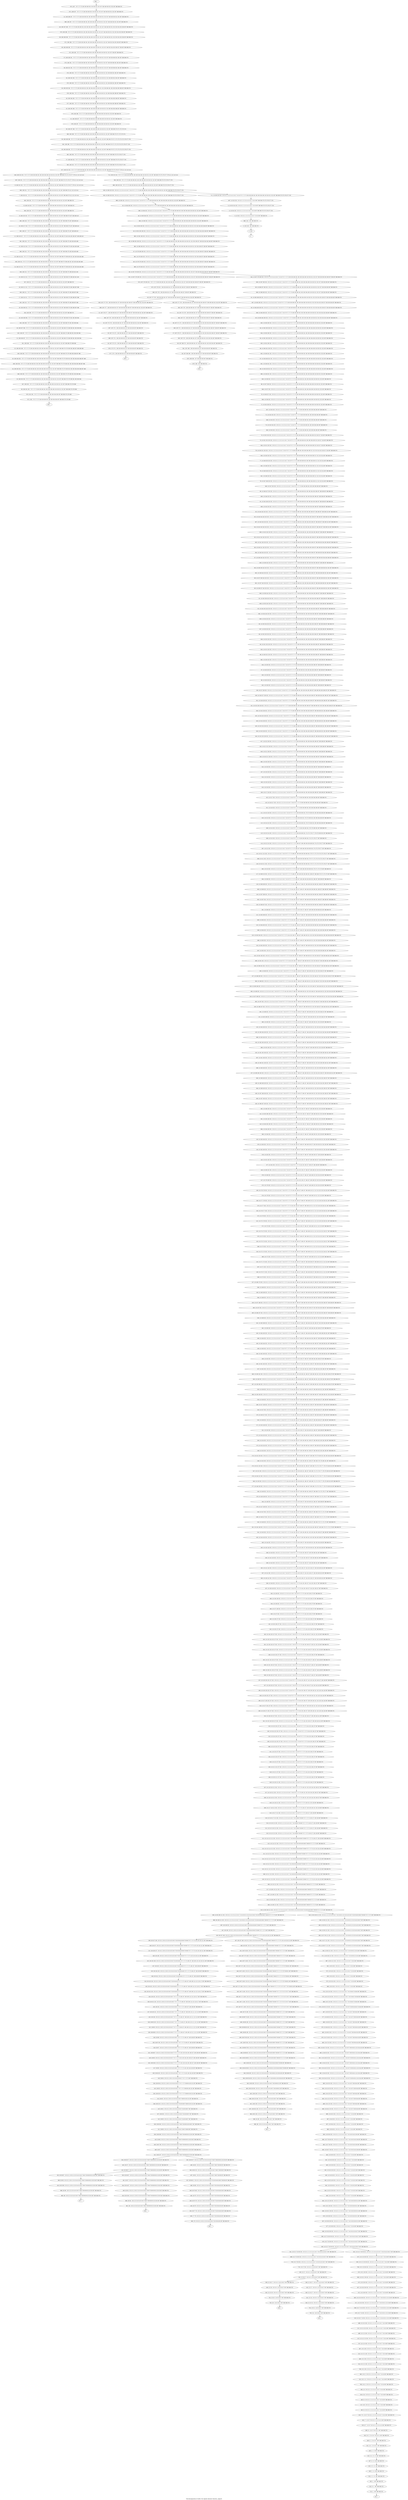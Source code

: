 digraph G {
graph [label="Tree-decomposition of width 5 for register allocator (function _expm1f)"]
0[label="0 | : "];
1[label="1 | 326 : "];
2[label="2 | 325 326 : 367 368 369 370 "];
3[label="3 | 10 325 : 8 9 10 11 12 13 14 15 16 17 18 19 367 368 369 370 "];
4[label="4 | 10 324 325 : 8 9 10 11 12 13 14 15 16 17 18 19 367 368 369 370 375 376 377 378 "];
5[label="5 | 10 323 324 325 : 8 9 10 11 12 13 14 15 16 17 18 19 367 368 369 370 375 376 377 378 "];
6[label="6 | 285 321 322 : 70 71 72 73 258 259 260 261 282 283 284 285 319 320 321 322 367 368 369 370 375 376 377 378 411 412 413 414 "];
7[label="7 | 285 320 321 : 70 71 72 73 258 259 260 261 282 283 284 285 319 320 321 322 367 368 369 370 411 412 413 414 "];
8[label="8 | 285 319 320 : 70 71 72 73 258 259 260 261 282 283 284 285 319 320 321 322 367 368 369 370 "];
9[label="9 | 285 318 319 : 70 71 72 73 258 259 260 261 282 283 284 285 319 320 321 322 367 368 369 370 407 408 409 410 "];
10[label="10 | 285 317 318 : 70 71 72 73 258 259 260 261 282 283 284 285 319 320 321 322 367 368 369 370 407 408 409 410 "];
11[label="11 | 285 316 317 : 70 71 72 73 258 259 260 261 282 283 284 285 319 320 321 322 367 368 369 370 403 404 405 406 407 408 409 410 "];
12[label="12 | 285 315 316 : 70 71 72 73 258 259 260 261 282 283 284 285 319 320 321 322 367 368 369 370 403 404 405 406 "];
13[label="13 | 285 314 315 : 70 71 72 73 258 259 260 261 282 283 284 285 319 320 321 322 367 368 369 370 399 400 401 402 403 404 405 406 "];
14[label="14 | 285 313 314 : 70 71 72 73 258 259 260 261 282 283 284 285 319 320 321 322 367 368 369 370 399 400 401 402 403 404 405 406 "];
15[label="15 | 285 312 313 : 70 71 72 73 258 259 260 261 282 283 284 285 319 320 321 322 367 368 369 370 399 400 401 402 "];
16[label="16 | 285 311 312 : 70 71 72 73 258 259 260 261 282 283 284 285 319 320 321 322 367 368 369 370 395 396 397 398 "];
17[label="17 | 285 310 311 : 70 71 72 73 258 259 260 261 282 283 284 285 319 320 321 322 367 368 369 370 395 396 397 398 "];
18[label="18 | 285 309 310 : 70 71 72 73 258 259 260 261 282 283 284 285 319 320 321 322 367 368 369 370 395 396 397 398 "];
19[label="19 | 285 308 309 : 70 71 72 73 258 259 260 261 282 283 284 285 319 320 321 322 367 368 369 370 391 392 393 394 "];
20[label="20 | 285 307 308 : 70 71 72 73 258 259 260 261 282 283 284 285 319 320 321 322 367 368 369 370 389 390 391 392 393 394 "];
21[label="21 | 285 306 307 : 70 71 72 73 258 259 260 261 282 283 284 285 319 320 321 322 367 368 369 370 389 390 391 392 393 394 "];
22[label="22 | 285 305 306 : 70 71 72 73 258 259 260 261 282 283 284 285 319 320 321 322 367 368 369 370 379 380 385 386 387 388 389 390 "];
23[label="23 | 285 304 305 : 70 71 72 73 258 259 260 261 282 283 284 285 319 320 321 322 367 368 369 370 379 380 381 382 383 384 385 386 387 388 "];
24[label="24 | 285 303 304 : 70 71 72 73 258 259 260 261 282 283 284 285 319 320 321 322 367 368 369 370 379 380 381 382 383 384 385 386 387 388 "];
25[label="25 | 285 302 303 : 70 71 72 73 258 259 260 261 282 283 284 285 319 320 321 322 367 368 369 370 379 380 381 382 383 384 "];
26[label="26 | 285 301 302 : 70 71 72 73 258 259 260 261 282 283 284 285 319 320 321 322 367 368 369 370 379 380 "];
27[label="27 | 285 300 323 : 70 71 72 73 258 259 260 261 282 283 284 285 319 320 321 322 367 368 369 370 375 376 377 378 "];
28[label="28 | 285 299 300 : 70 71 72 73 258 259 260 261 282 283 284 285 319 320 321 322 367 368 369 370 371 372 373 374 375 376 377 378 "];
29[label="29 | 285 298 299 : 70 71 72 73 258 259 260 261 282 283 284 285 319 320 321 322 367 368 369 370 371 372 373 374 375 376 377 378 "];
30[label="30 | 285 297 298 : 70 71 72 73 258 259 260 261 282 283 284 285 319 320 321 322 367 368 369 370 371 372 373 374 "];
31[label="31 | 285 296 297 : 70 71 72 73 258 259 260 261 282 283 284 285 319 320 321 322 367 368 369 370 "];
32[label="32 | 285 295 296 : 70 71 72 73 258 259 260 261 282 283 284 285 319 320 321 322 363 364 365 366 367 368 369 370 "];
33[label="33 | 285 294 295 : 70 71 72 73 258 259 260 261 282 283 284 285 319 320 321 322 363 364 365 366 367 368 369 370 "];
34[label="34 | 285 293 294 : 70 71 72 73 258 259 260 261 282 283 284 285 319 320 321 322 359 360 361 362 363 364 365 366 367 368 369 370 "];
35[label="35 | 285 292 293 : 70 71 72 73 258 259 260 261 282 283 284 285 319 320 321 322 359 360 361 362 367 368 369 370 "];
36[label="36 | 285 291 292 : 70 71 72 73 258 259 260 261 282 283 284 285 319 320 321 322 357 358 359 360 361 362 367 368 369 370 "];
37[label="37 | 285 290 291 : 70 71 72 73 258 259 260 261 282 283 284 285 319 320 321 322 357 358 359 360 361 362 367 368 369 370 "];
38[label="38 | 285 289 290 : 70 71 72 73 258 259 260 261 282 283 284 285 319 320 321 322 347 348 353 354 355 356 357 358 367 368 369 370 "];
39[label="39 | 285 288 289 : 70 71 72 73 258 259 260 261 282 283 284 285 319 320 321 322 347 348 349 350 351 352 353 354 355 356 367 368 369 370 "];
40[label="40 | 285 287 288 : 70 71 72 73 258 259 260 261 282 283 284 285 319 320 321 322 347 348 349 350 351 352 353 354 355 356 367 368 369 370 "];
41[label="41 | 285 286 287 : 70 71 72 73 258 259 260 261 282 283 284 285 319 320 321 322 347 348 349 350 351 352 367 368 369 370 "];
42[label="42 | 10 284 285 325 : 8 9 10 11 12 13 14 15 16 17 18 19 70 71 72 73 258 259 260 261 282 283 284 285 319 320 321 322 367 368 369 370 "];
43[label="43 | 10 283 284 325 : 8 9 10 11 12 13 14 15 16 17 18 19 70 71 72 73 258 259 260 261 282 283 284 285 319 320 321 322 367 368 369 370 "];
44[label="44 | 10 282 283 325 : 8 9 10 11 12 13 14 15 16 17 18 19 70 71 72 73 258 259 260 261 282 283 284 285 319 320 321 322 343 344 345 346 367 368 369 370 "];
45[label="45 | 10 281 282 283 325 : 8 9 10 11 12 13 14 15 16 17 18 19 70 71 72 73 258 259 260 261 282 283 284 285 319 320 321 322 343 344 345 346 367 368 369 370 "];
46[label="46 | 10 280 281 283 325 : 8 9 10 11 12 13 14 15 16 17 18 19 70 71 72 73 258 259 260 261 282 283 284 285 319 320 321 322 335 336 337 338 343 344 345 346 367 368 369 370 "];
47[label="47 | 10 279 280 283 325 : 8 9 10 11 12 13 14 15 16 17 18 19 70 71 72 73 258 259 260 261 282 283 284 285 319 320 321 322 335 336 337 338 367 368 369 370 "];
48[label="48 | 10 278 279 283 325 : 8 9 10 11 12 13 14 15 16 17 18 19 70 71 72 73 258 259 260 261 282 283 284 285 319 320 321 322 335 336 337 338 367 368 369 370 "];
49[label="49 | 10 267 278 283 325 : 8 9 10 11 12 13 14 15 16 17 18 19 70 71 72 73 258 259 260 261 282 283 284 285 319 320 321 322 327 328 329 330 335 336 337 338 367 368 369 370 "];
50[label="50 | 267 277 278 : 258 259 260 261 327 328 329 330 335 336 337 338 339 340 341 342 367 368 369 370 "];
51[label="51 | 267 276 277 : 258 259 260 261 327 328 329 330 335 336 337 338 339 340 341 342 367 368 369 370 "];
52[label="52 | 267 275 276 : 258 259 260 261 327 328 329 330 339 340 341 342 367 368 369 370 "];
53[label="53 | 267 274 275 : 258 259 260 261 327 328 329 330 367 368 369 370 "];
54[label="54 | 267 273 274 : 258 259 260 261 327 328 329 330 367 368 369 370 "];
55[label="55 | 267 272 278 : 258 259 260 261 327 328 329 330 335 336 337 338 367 368 369 370 "];
56[label="56 | 267 271 272 : 258 259 260 261 327 328 329 330 331 332 333 334 335 336 337 338 367 368 369 370 "];
57[label="57 | 267 270 271 : 258 259 260 261 327 328 329 330 331 332 333 334 335 336 337 338 367 368 369 370 "];
58[label="58 | 267 269 270 : 258 259 260 261 327 328 329 330 331 332 333 334 367 368 369 370 "];
59[label="59 | 267 268 269 : 258 259 260 261 327 328 329 330 367 368 369 370 "];
60[label="60 | 10 266 267 283 325 : 8 9 10 11 12 13 14 15 16 17 18 19 70 71 72 73 258 259 260 261 282 283 284 285 319 320 321 322 327 328 329 330 367 368 369 370 "];
61[label="61 | 10 265 266 283 325 : 8 9 10 11 12 13 14 15 16 17 18 19 70 71 72 73 258 259 260 261 282 283 284 285 319 320 321 322 323 324 325 326 327 328 329 330 367 368 369 370 "];
62[label="62 | 10 264 265 283 325 : 8 9 10 11 12 13 14 15 16 17 18 19 70 71 72 73 258 259 260 261 282 283 284 285 319 320 321 322 323 324 325 326 327 328 329 330 367 368 369 370 "];
63[label="63 | 10 263 264 283 325 : 8 9 10 11 12 13 14 15 16 17 18 19 70 71 72 73 258 259 260 261 282 283 284 285 319 320 321 322 323 324 325 326 367 368 369 370 "];
64[label="64 | 10 262 263 283 325 : 8 9 10 11 12 13 14 15 16 17 18 19 70 71 72 73 258 259 260 261 282 283 284 285 319 320 321 322 367 368 369 370 "];
65[label="65 | 10 261 262 283 325 : 8 9 10 11 12 13 14 15 16 17 18 19 70 71 72 73 258 259 260 261 282 283 284 285 319 320 321 322 367 368 369 370 "];
66[label="66 | 10 260 261 283 325 : 8 9 10 11 12 13 14 15 16 17 18 19 70 71 72 73 258 259 260 261 282 283 284 285 319 320 321 322 367 368 369 370 "];
67[label="67 | 10 259 260 261 325 : 8 9 10 11 12 13 14 15 16 17 18 19 70 71 72 73 258 259 260 261 282 283 284 285 319 320 321 322 367 368 369 370 "];
68[label="68 | 10 258 259 261 325 : 8 9 10 11 12 13 14 15 16 17 18 19 70 71 72 73 258 259 260 261 282 283 284 285 319 320 321 322 367 368 369 370 "];
69[label="69 | 10 257 258 325 : 8 9 10 11 12 13 14 15 16 17 18 19 70 71 72 73 258 259 260 261 282 283 284 285 319 320 321 322 367 368 369 370 "];
70[label="70 | 10 256 257 325 : 8 9 10 11 12 13 14 15 16 17 18 19 70 71 72 73 258 259 260 261 282 283 284 285 319 320 321 322 367 368 369 370 "];
71[label="71 | 10 255 256 325 : 8 9 10 11 12 13 14 15 16 17 18 19 70 71 72 73 258 259 260 261 282 283 284 285 319 320 321 322 367 368 369 370 "];
72[label="72 | 10 254 255 325 : 8 9 10 11 12 13 14 15 16 17 18 19 70 71 72 73 258 259 260 261 282 283 284 285 367 368 369 370 "];
73[label="73 | 10 253 254 325 : 8 9 10 11 12 13 14 15 16 17 18 19 70 71 72 73 258 259 260 261 282 283 284 285 367 368 369 370 "];
74[label="74 | 10 252 253 325 : 8 9 10 11 12 13 14 15 16 17 18 19 70 71 72 73 258 259 260 261 282 283 284 285 315 316 317 318 367 368 369 370 "];
75[label="75 | 10 251 252 253 325 : 8 9 10 11 12 13 14 15 16 17 18 19 70 71 72 73 258 259 260 261 282 283 284 285 315 316 317 318 367 368 369 370 "];
76[label="76 | 10 250 251 253 325 : 8 9 10 11 12 13 14 15 16 17 18 19 70 71 72 73 258 259 260 261 282 283 284 285 311 312 313 314 315 316 317 318 367 368 369 370 "];
77[label="77 | 10 249 250 253 325 : 8 9 10 11 12 13 14 15 16 17 18 19 70 71 72 73 258 259 260 261 282 283 284 285 311 312 313 314 367 368 369 370 "];
78[label="78 | 10 248 249 253 325 : 8 9 10 11 12 13 14 15 16 17 18 19 70 71 72 73 258 259 260 261 282 283 284 285 311 312 313 314 367 368 369 370 "];
79[label="79 | 10 247 248 253 325 : 8 9 10 11 12 13 14 15 16 17 18 19 70 71 72 73 258 259 260 261 282 283 284 285 311 312 313 314 367 368 369 370 "];
80[label="80 | 10 246 247 253 325 : 8 9 10 11 12 13 14 15 16 17 18 19 70 71 72 73 258 259 260 261 282 283 284 285 286 287 288 289 367 368 369 370 "];
81[label="81 | 10 245 246 253 325 : 8 9 10 11 12 13 14 15 16 17 18 19 70 71 72 73 258 259 260 261 282 283 284 285 286 287 288 289 367 368 369 370 "];
82[label="82 | 10 244 245 253 325 : 8 9 10 11 12 13 14 15 16 17 18 19 70 71 72 73 258 259 260 261 282 283 284 285 286 287 288 289 307 308 309 310 367 368 369 370 "];
83[label="83 | 10 243 244 245 253 325 : 8 9 10 11 12 13 14 15 16 17 18 19 70 71 72 73 258 259 260 261 282 283 284 285 286 287 288 289 307 308 309 310 367 368 369 370 "];
84[label="84 | 10 242 243 245 253 325 : 8 9 10 11 12 13 14 15 16 17 18 19 70 71 72 73 258 259 260 261 282 283 284 285 286 287 288 289 307 308 309 310 367 368 369 370 "];
85[label="85 | 10 241 242 245 253 325 : 8 9 10 11 12 13 14 15 16 17 18 19 70 71 72 73 258 259 260 261 282 283 284 285 286 287 288 289 303 304 305 306 367 368 369 370 "];
86[label="86 | 10 240 241 245 253 325 : 8 9 10 11 12 13 14 15 16 17 18 19 70 71 72 73 258 259 260 261 282 283 284 285 286 287 288 289 303 304 305 306 367 368 369 370 "];
87[label="87 | 10 239 240 245 253 325 : 8 9 10 11 12 13 14 15 16 17 18 19 70 71 72 73 258 259 260 261 282 283 284 285 286 287 288 289 303 304 305 306 367 368 369 370 "];
88[label="88 | 10 238 239 245 253 325 : 8 9 10 11 12 13 14 15 16 17 18 19 70 71 72 73 258 259 260 261 282 283 284 285 286 287 288 289 299 300 301 302 367 368 369 370 "];
89[label="89 | 10 237 238 245 253 325 : 8 9 10 11 12 13 14 15 16 17 18 19 70 71 72 73 258 259 260 261 282 283 284 285 286 287 288 289 299 300 301 302 367 368 369 370 "];
90[label="90 | 10 236 237 245 253 325 : 8 9 10 11 12 13 14 15 16 17 18 19 70 71 72 73 258 259 260 261 282 283 284 285 286 287 288 289 299 300 301 302 367 368 369 370 "];
91[label="91 | 10 235 236 245 253 325 : 8 9 10 11 12 13 14 15 16 17 18 19 70 71 72 73 258 259 260 261 282 283 284 285 286 287 288 289 367 368 369 370 "];
92[label="92 | 10 234 235 245 253 325 : 8 9 10 11 12 13 14 15 16 17 18 19 70 71 72 73 258 259 260 261 282 283 284 285 286 287 288 289 298 367 368 369 370 "];
93[label="93 | 10 233 234 253 325 : 8 9 10 11 12 13 14 15 16 17 18 19 70 71 72 73 258 259 260 261 282 283 284 285 286 287 288 289 298 367 368 369 370 "];
94[label="94 | 10 232 233 253 325 : 8 9 10 11 12 13 14 15 16 17 18 19 70 71 72 73 258 259 260 261 282 283 284 285 286 287 288 289 298 367 368 369 370 "];
95[label="95 | 10 231 232 253 325 : 8 9 10 11 12 13 14 15 16 17 18 19 70 71 72 73 258 259 260 261 282 283 284 285 286 287 288 289 367 368 369 370 "];
96[label="96 | 10 230 231 253 325 : 8 9 10 11 12 13 14 15 16 17 18 19 70 71 72 73 258 259 260 261 282 283 284 285 286 287 288 289 367 368 369 370 "];
97[label="97 | 10 229 230 325 : 8 9 10 11 12 13 14 15 16 17 18 19 70 71 72 73 258 259 260 261 282 283 284 285 286 287 288 289 367 368 369 370 "];
98[label="98 | 10 228 229 325 : 8 9 10 11 12 13 14 15 16 17 18 19 70 71 72 73 258 259 260 261 282 283 284 285 286 287 288 289 367 368 369 370 "];
99[label="99 | 10 227 228 325 : 8 9 10 11 12 13 14 15 16 17 18 19 70 71 72 73 258 259 260 261 282 283 284 285 286 287 288 289 294 295 296 297 367 368 369 370 "];
100[label="100 | 10 226 227 228 325 : 8 9 10 11 12 13 14 15 16 17 18 19 70 71 72 73 258 259 260 261 282 283 284 285 286 287 288 289 294 295 296 297 367 368 369 370 "];
101[label="101 | 10 225 226 228 325 : 8 9 10 11 12 13 14 15 16 17 18 19 70 71 72 73 258 259 260 261 282 283 284 285 286 287 288 289 290 291 292 293 294 295 296 297 367 368 369 370 "];
102[label="102 | 10 224 225 228 325 : 8 9 10 11 12 13 14 15 16 17 18 19 70 71 72 73 258 259 260 261 282 283 284 285 286 287 288 289 290 291 292 293 367 368 369 370 "];
103[label="103 | 10 223 224 228 325 : 8 9 10 11 12 13 14 15 16 17 18 19 70 71 72 73 258 259 260 261 282 283 284 285 286 287 288 289 290 291 292 293 367 368 369 370 "];
104[label="104 | 10 222 223 228 325 : 8 9 10 11 12 13 14 15 16 17 18 19 70 71 72 73 258 259 260 261 282 283 284 285 286 287 288 289 290 291 292 293 367 368 369 370 "];
105[label="105 | 10 221 222 228 325 : 8 9 10 11 12 13 14 15 16 17 18 19 70 71 72 73 258 259 260 261 282 283 284 285 286 287 288 289 367 368 369 370 "];
106[label="106 | 10 220 221 228 325 : 8 9 10 11 12 13 14 15 16 17 18 19 70 71 72 73 258 259 260 261 282 283 284 285 286 287 288 289 367 368 369 370 "];
107[label="107 | 10 219 220 325 : 8 9 10 11 12 13 14 15 16 17 18 19 70 71 72 73 258 259 260 261 282 283 284 285 286 287 288 289 367 368 369 370 "];
108[label="108 | 10 218 219 325 : 8 9 10 11 12 13 14 15 16 17 18 19 70 71 72 73 258 259 260 261 282 283 284 285 286 287 288 289 367 368 369 370 "];
109[label="109 | 10 217 218 325 : 8 9 10 11 12 13 14 15 16 17 18 19 70 71 72 73 258 259 260 261 282 283 284 285 286 287 288 289 367 368 369 370 "];
110[label="110 | 10 216 217 325 : 8 9 10 11 12 13 14 15 16 17 18 19 70 71 72 73 258 259 260 261 282 283 284 285 367 368 369 370 "];
111[label="111 | 10 215 216 325 : 8 9 10 11 12 13 14 15 16 17 18 19 70 71 72 73 258 259 260 261 278 279 280 281 282 283 284 285 367 368 369 370 "];
112[label="112 | 10 214 215 325 : 8 9 10 11 12 13 14 15 16 17 18 19 70 71 72 73 258 259 260 261 278 279 280 281 282 283 284 285 367 368 369 370 "];
113[label="113 | 10 213 214 325 : 8 9 10 11 12 13 14 15 16 17 18 19 70 71 72 73 258 259 260 261 274 275 276 277 278 279 280 281 367 368 369 370 "];
114[label="114 | 10 212 213 325 : 8 9 10 11 12 13 14 15 16 17 18 19 70 71 72 73 166 167 168 169 258 259 260 261 274 275 276 277 367 368 369 370 "];
115[label="115 | 10 211 212 325 : 8 9 10 11 12 13 14 15 16 17 18 19 70 71 72 73 166 167 168 169 258 259 260 261 270 271 272 273 274 275 276 277 367 368 369 370 "];
116[label="116 | 10 210 211 325 : 8 9 10 11 12 13 14 15 16 17 18 19 70 71 72 73 166 167 168 169 258 259 260 261 270 271 272 273 274 275 276 277 367 368 369 370 "];
117[label="117 | 10 209 210 325 : 8 9 10 11 12 13 14 15 16 17 18 19 70 71 72 73 166 167 168 169 258 259 260 261 266 267 268 269 270 271 272 273 367 368 369 370 "];
118[label="118 | 10 208 209 325 : 8 9 10 11 12 13 14 15 16 17 18 19 70 71 72 73 134 135 136 137 166 167 168 169 258 259 260 261 266 267 268 269 367 368 369 370 "];
119[label="119 | 10 207 208 325 : 8 9 10 11 12 13 14 15 16 17 18 19 70 71 72 73 134 135 136 137 166 167 168 169 258 259 260 261 266 267 268 269 367 368 369 370 "];
120[label="120 | 10 206 207 325 : 8 9 10 11 12 13 14 15 16 17 18 19 70 71 72 73 134 135 136 137 166 167 168 169 258 259 260 261 266 267 268 269 367 368 369 370 "];
121[label="121 | 10 205 206 325 : 8 9 10 11 12 13 14 15 16 17 18 19 70 71 72 73 134 135 136 137 166 167 168 169 258 259 260 261 262 263 264 265 367 368 369 370 "];
122[label="122 | 10 204 205 325 : 8 9 10 11 12 13 14 15 16 17 18 19 70 71 72 73 134 135 136 137 166 167 168 169 258 259 260 261 262 263 264 265 367 368 369 370 "];
123[label="123 | 10 203 204 325 : 8 9 10 11 12 13 14 15 16 17 18 19 70 71 72 73 134 135 136 137 166 167 168 169 230 231 232 233 258 259 260 261 262 263 264 265 367 368 369 370 "];
124[label="124 | 10 202 203 325 : 8 9 10 11 12 13 14 15 16 17 18 19 70 71 72 73 134 135 136 137 166 167 168 169 230 231 232 233 258 259 260 261 367 368 369 370 "];
125[label="125 | 10 201 202 325 : 8 9 10 11 12 13 14 15 16 17 18 19 70 71 72 73 134 135 136 137 166 167 168 169 230 231 232 233 256 257 258 259 260 261 367 368 369 370 "];
126[label="126 | 10 200 201 325 : 8 9 10 11 12 13 14 15 16 17 18 19 70 71 72 73 134 135 136 137 166 167 168 169 230 231 232 233 256 257 258 259 260 261 367 368 369 370 "];
127[label="127 | 10 199 200 325 : 8 9 10 11 12 13 14 15 16 17 18 19 70 71 72 73 134 135 136 137 166 167 168 169 230 231 232 233 246 247 252 253 254 255 256 257 367 368 369 370 "];
128[label="128 | 10 198 199 325 : 8 9 10 11 12 13 14 15 16 17 18 19 70 71 72 73 134 135 136 137 166 167 168 169 230 231 232 233 246 247 248 249 250 251 252 253 254 255 367 368 369 370 "];
129[label="129 | 10 197 198 325 : 8 9 10 11 12 13 14 15 16 17 18 19 70 71 72 73 134 135 136 137 166 167 168 169 230 231 232 233 246 247 248 249 250 251 252 253 254 255 367 368 369 370 "];
130[label="130 | 10 196 197 325 : 8 9 10 11 12 13 14 15 16 17 18 19 70 71 72 73 134 135 136 137 166 167 168 169 230 231 232 233 246 247 248 249 250 251 367 368 369 370 "];
131[label="131 | 10 195 196 325 : 8 9 10 11 12 13 14 15 16 17 18 19 70 71 72 73 134 135 136 137 166 167 168 169 230 231 232 233 246 247 367 368 369 370 "];
132[label="132 | 10 194 195 325 : 8 9 10 11 12 13 14 15 16 17 18 19 70 71 72 73 134 135 136 137 166 167 168 169 230 231 232 233 242 243 244 245 367 368 369 370 "];
133[label="133 | 10 193 194 195 325 : 8 9 10 11 12 13 14 15 16 17 18 19 70 71 72 73 134 135 136 137 166 167 168 169 230 231 232 233 242 243 244 245 367 368 369 370 "];
134[label="134 | 10 192 193 195 325 : 8 9 10 11 12 13 14 15 16 17 18 19 70 71 72 73 134 135 136 137 166 167 168 169 230 231 232 233 242 243 244 245 367 368 369 370 "];
135[label="135 | 10 191 192 195 325 : 8 9 10 11 12 13 14 15 16 17 18 19 70 71 72 73 134 135 136 137 166 167 168 169 230 231 232 233 238 239 240 241 367 368 369 370 "];
136[label="136 | 10 190 191 195 325 : 8 9 10 11 12 13 14 15 16 17 18 19 70 71 72 73 134 135 136 137 166 167 168 169 230 231 232 233 238 239 240 241 367 368 369 370 "];
137[label="137 | 10 189 190 195 325 : 8 9 10 11 12 13 14 15 16 17 18 19 70 71 72 73 134 135 136 137 166 167 168 169 230 231 232 233 234 235 236 237 238 239 240 241 367 368 369 370 "];
138[label="138 | 10 188 189 195 325 : 8 9 10 11 12 13 14 15 16 17 18 19 70 71 72 73 134 135 136 137 166 167 168 169 230 231 232 233 234 235 236 237 367 368 369 370 "];
139[label="139 | 10 187 188 195 325 : 8 9 10 11 12 13 14 15 16 17 18 19 70 71 72 73 134 135 136 137 166 167 168 169 230 231 232 233 234 235 236 237 367 368 369 370 "];
140[label="140 | 10 186 187 195 325 : 8 9 10 11 12 13 14 15 16 17 18 19 70 71 72 73 134 135 136 137 166 167 168 169 230 231 232 233 234 235 236 237 367 368 369 370 "];
141[label="141 | 10 185 186 195 325 : 8 9 10 11 12 13 14 15 16 17 18 19 70 71 72 73 134 135 136 137 166 167 168 169 230 231 232 233 367 368 369 370 "];
142[label="142 | 10 184 185 195 325 : 8 9 10 11 12 13 14 15 16 17 18 19 70 71 72 73 134 135 136 137 166 167 168 169 230 231 232 233 367 368 369 370 "];
143[label="143 | 10 183 184 325 : 8 9 10 11 12 13 14 15 16 17 18 19 70 71 72 73 134 135 136 137 166 167 168 169 226 227 228 229 230 231 232 233 367 368 369 370 "];
144[label="144 | 10 182 183 325 : 8 9 10 11 12 13 14 15 16 17 18 19 70 71 72 73 134 135 136 137 166 167 168 169 226 227 228 229 230 231 232 233 367 368 369 370 "];
145[label="145 | 10 181 182 325 : 8 9 10 11 12 13 14 15 16 17 18 19 70 71 72 73 134 135 136 137 166 167 168 169 226 227 228 229 367 368 369 370 "];
146[label="146 | 10 180 181 325 : 8 9 10 11 12 13 14 15 16 17 18 19 70 71 72 73 134 135 136 137 166 167 168 169 222 223 224 225 367 368 369 370 "];
147[label="147 | 10 179 180 325 : 8 9 10 11 12 13 14 15 16 17 18 19 70 71 72 73 134 135 136 137 166 167 168 169 222 223 224 225 367 368 369 370 "];
148[label="148 | 10 178 179 325 : 8 9 10 11 12 13 14 15 16 17 18 19 70 71 72 73 134 135 136 137 166 167 168 169 210 211 212 213 222 223 224 225 367 368 369 370 "];
149[label="149 | 10 177 178 325 : 8 9 10 11 12 13 14 15 16 17 18 19 70 71 72 73 134 135 136 137 166 167 168 169 210 211 212 213 218 219 220 221 367 368 369 370 "];
150[label="150 | 10 176 177 325 : 8 9 10 11 12 13 14 15 16 17 18 19 70 71 72 73 134 135 136 137 166 167 168 169 210 211 212 213 218 219 220 221 367 368 369 370 "];
151[label="151 | 10 175 176 325 : 8 9 10 11 12 13 14 15 16 17 18 19 70 71 72 73 134 135 136 137 166 167 168 169 210 211 212 213 218 219 220 221 367 368 369 370 "];
152[label="152 | 10 174 175 325 : 8 9 10 11 12 13 14 15 16 17 18 19 70 71 72 73 134 135 136 137 166 167 168 169 210 211 212 213 214 215 216 217 367 368 369 370 "];
153[label="153 | 10 173 174 325 : 8 9 10 11 12 13 14 15 16 17 18 19 70 71 72 73 134 135 136 137 166 167 168 169 210 211 212 213 214 215 216 217 367 368 369 370 "];
154[label="154 | 10 172 173 325 : 8 9 10 11 12 13 14 15 16 17 18 19 70 71 72 73 134 135 136 137 166 167 168 169 210 211 212 213 214 215 216 217 367 368 369 370 "];
155[label="155 | 10 171 172 325 : 8 9 10 11 12 13 14 15 16 17 18 19 70 71 72 73 134 135 136 137 166 167 168 169 206 207 208 209 210 211 212 213 367 368 369 370 "];
156[label="156 | 10 170 171 325 : 8 9 10 11 12 13 14 15 16 17 18 19 70 71 72 73 134 135 136 137 166 167 168 169 206 207 208 209 210 211 212 213 367 368 369 370 "];
157[label="157 | 10 169 170 325 : 8 9 10 11 12 13 14 15 16 17 18 19 70 71 72 73 134 135 136 137 166 167 168 169 194 195 196 197 206 207 208 209 210 211 212 213 367 368 369 370 "];
158[label="158 | 10 168 169 325 : 8 9 10 11 12 13 14 15 16 17 18 19 70 71 72 73 134 135 136 137 166 167 168 169 194 195 196 197 206 207 208 209 367 368 369 370 "];
159[label="159 | 10 167 168 325 : 8 9 10 11 12 13 14 15 16 17 18 19 70 71 72 73 134 135 136 137 166 167 168 169 194 195 196 197 202 203 204 205 206 207 208 209 367 368 369 370 "];
160[label="160 | 10 166 167 325 : 8 9 10 11 12 13 14 15 16 17 18 19 70 71 72 73 134 135 136 137 166 167 168 169 194 195 196 197 202 203 204 205 206 207 208 209 367 368 369 370 "];
161[label="161 | 10 165 166 325 : 8 9 10 11 12 13 14 15 16 17 18 19 70 71 72 73 134 135 136 137 166 167 168 169 194 195 196 197 202 203 204 205 367 368 369 370 "];
162[label="162 | 10 164 165 325 : 8 9 10 11 12 13 14 15 16 17 18 19 70 71 72 73 134 135 136 137 166 167 168 169 194 195 196 197 198 199 200 201 367 368 369 370 "];
163[label="163 | 10 163 164 325 : 8 9 10 11 12 13 14 15 16 17 18 19 70 71 72 73 134 135 136 137 166 167 168 169 194 195 196 197 198 199 200 201 367 368 369 370 "];
164[label="164 | 10 162 163 325 : 8 9 10 11 12 13 14 15 16 17 18 19 70 71 72 73 134 135 136 137 166 167 168 169 194 195 196 197 198 199 200 201 367 368 369 370 "];
165[label="165 | 10 161 162 325 : 8 9 10 11 12 13 14 15 16 17 18 19 70 71 72 73 134 135 136 137 158 159 160 161 166 167 168 169 194 195 196 197 367 368 369 370 "];
166[label="166 | 10 160 161 325 : 8 9 10 11 12 13 14 15 16 17 18 19 70 71 72 73 134 135 136 137 158 159 160 161 166 167 168 169 190 191 192 193 194 195 196 197 367 368 369 370 "];
167[label="167 | 10 159 160 325 : 8 9 10 11 12 13 14 15 16 17 18 19 70 71 72 73 134 135 136 137 158 159 160 161 166 167 168 169 190 191 192 193 194 195 196 197 367 368 369 370 "];
168[label="168 | 10 158 159 325 : 8 9 10 11 12 13 14 15 16 17 18 19 70 71 72 73 134 135 136 137 158 159 160 161 166 167 168 169 186 187 188 189 190 191 192 193 367 368 369 370 "];
169[label="169 | 10 157 158 325 : 8 9 10 11 12 13 14 15 16 17 18 19 70 71 72 73 134 135 136 137 158 159 160 161 166 167 168 169 186 187 188 189 367 368 369 370 "];
170[label="170 | 10 156 157 325 : 8 9 10 11 12 13 14 15 16 17 18 19 70 71 72 73 134 135 136 137 158 159 160 161 166 167 168 169 186 187 188 189 367 368 369 370 "];
171[label="171 | 10 155 156 325 : 8 9 10 11 12 13 14 15 16 17 18 19 70 71 72 73 134 135 136 137 158 159 160 161 166 167 168 169 186 187 188 189 367 368 369 370 "];
172[label="172 | 10 154 155 325 : 8 9 10 11 12 13 14 15 16 17 18 19 70 71 72 73 134 135 136 137 158 159 160 161 166 167 168 169 182 183 184 185 367 368 369 370 "];
173[label="173 | 10 153 154 325 : 8 9 10 11 12 13 14 15 16 17 18 19 70 71 72 73 134 135 136 137 158 159 160 161 166 167 168 169 182 183 184 185 367 368 369 370 "];
174[label="174 | 10 152 153 325 : 8 9 10 11 12 13 14 15 16 17 18 19 70 71 72 73 134 135 136 137 158 159 160 161 166 167 168 169 178 179 180 181 182 183 184 185 367 368 369 370 "];
175[label="175 | 10 151 152 325 : 8 9 10 11 12 13 14 15 16 17 18 19 70 71 72 73 134 135 136 137 158 159 160 161 166 167 168 169 174 175 176 177 178 179 180 181 367 368 369 370 "];
176[label="176 | 10 150 151 325 : 8 9 10 11 12 13 14 15 16 17 18 19 70 71 72 73 134 135 136 137 158 159 160 161 166 167 168 169 174 175 176 177 178 179 180 181 367 368 369 370 "];
177[label="177 | 10 149 150 325 : 8 9 10 11 12 13 14 15 16 17 18 19 70 71 72 73 134 135 136 137 158 159 160 161 166 167 168 169 174 175 176 177 178 179 180 181 367 368 369 370 "];
178[label="178 | 10 148 149 325 : 8 9 10 11 12 13 14 15 16 17 18 19 70 71 72 73 134 135 136 137 158 159 160 161 166 167 168 169 174 175 176 177 367 368 369 370 "];
179[label="179 | 10 147 148 325 : 8 9 10 11 12 13 14 15 16 17 18 19 70 71 72 73 134 135 136 137 158 159 160 161 166 167 168 169 170 171 172 173 367 368 369 370 "];
180[label="180 | 10 146 147 325 : 8 9 10 11 12 13 14 15 16 17 18 19 70 71 72 73 134 135 136 137 158 159 160 161 166 167 168 169 170 171 172 173 367 368 369 370 "];
181[label="181 | 10 145 146 325 : 8 9 10 11 12 13 14 15 16 17 18 19 70 71 72 73 134 135 136 137 158 159 160 161 162 163 164 165 166 167 168 169 170 171 172 173 367 368 369 370 "];
182[label="182 | 10 144 145 325 : 8 9 10 11 12 13 14 15 16 17 18 19 70 71 72 73 134 135 136 137 158 159 160 161 162 163 164 165 166 167 168 169 367 368 369 370 "];
183[label="183 | 10 143 144 325 : 8 9 10 11 12 13 14 15 16 17 18 19 70 71 72 73 134 135 136 137 158 159 160 161 162 163 164 165 367 368 369 370 "];
184[label="184 | 10 142 143 325 : 8 9 10 11 12 13 14 15 16 17 18 19 70 71 72 73 134 135 136 137 158 159 160 161 367 368 369 370 "];
185[label="185 | 10 141 142 325 : 8 9 10 11 12 13 14 15 16 17 18 19 70 71 72 73 134 135 136 137 154 155 156 157 158 159 160 161 367 368 369 370 "];
186[label="186 | 10 140 141 325 : 8 9 10 11 12 13 14 15 16 17 18 19 70 71 72 73 134 135 136 137 154 155 156 157 158 159 160 161 367 368 369 370 "];
187[label="187 | 10 139 140 325 : 8 9 10 11 12 13 14 15 16 17 18 19 70 71 72 73 134 135 136 137 154 155 156 157 367 368 369 370 "];
188[label="188 | 10 138 139 325 : 8 9 10 11 12 13 14 15 16 17 18 19 70 71 72 73 134 135 136 137 367 368 369 370 "];
189[label="189 | 10 137 138 325 : 8 9 10 11 12 13 14 15 16 17 18 19 70 71 72 73 134 135 136 137 367 368 369 370 "];
190[label="190 | 10 136 137 325 : 8 9 10 11 12 13 14 15 16 17 18 19 70 71 72 73 134 135 136 137 367 368 369 370 "];
191[label="191 | 10 135 136 137 325 : 8 9 10 11 12 13 14 15 16 17 18 19 70 71 72 73 134 135 136 137 367 368 369 370 "];
192[label="192 | 10 134 135 137 325 : 8 9 10 11 12 13 14 15 16 17 18 19 70 71 72 73 134 135 136 137 150 151 152 153 367 368 369 370 "];
193[label="193 | 10 133 134 135 137 325 : 8 9 10 11 12 13 14 15 16 17 18 19 70 71 72 73 134 135 136 137 150 151 152 153 367 368 369 370 "];
194[label="194 | 10 132 133 135 137 325 : 8 9 10 11 12 13 14 15 16 17 18 19 70 71 72 73 134 135 136 137 150 151 152 153 367 368 369 370 "];
195[label="195 | 10 131 132 135 137 325 : 8 9 10 11 12 13 14 15 16 17 18 19 70 71 72 73 134 135 136 137 146 147 148 149 367 368 369 370 "];
196[label="196 | 10 130 131 135 137 325 : 8 9 10 11 12 13 14 15 16 17 18 19 70 71 72 73 134 135 136 137 146 147 148 149 367 368 369 370 "];
197[label="197 | 10 129 130 135 137 325 : 8 9 10 11 12 13 14 15 16 17 18 19 70 71 72 73 134 135 136 137 142 143 144 145 146 147 148 149 367 368 369 370 "];
198[label="198 | 10 128 129 135 137 325 : 8 9 10 11 12 13 14 15 16 17 18 19 70 71 72 73 134 135 136 137 138 139 140 141 142 143 144 145 367 368 369 370 "];
199[label="199 | 10 127 128 135 137 325 : 8 9 10 11 12 13 14 15 16 17 18 19 70 71 72 73 134 135 136 137 138 139 140 141 142 143 144 145 367 368 369 370 "];
200[label="200 | 10 126 127 135 137 325 : 8 9 10 11 12 13 14 15 16 17 18 19 70 71 72 73 134 135 136 137 138 139 140 141 142 143 144 145 367 368 369 370 "];
201[label="201 | 10 125 126 135 137 325 : 8 9 10 11 12 13 14 15 16 17 18 19 70 71 72 73 134 135 136 137 138 139 140 141 367 368 369 370 "];
202[label="202 | 10 124 125 135 137 325 : 8 9 10 11 12 13 14 15 16 17 18 19 70 71 72 73 134 135 136 137 367 368 369 370 "];
203[label="203 | 10 123 124 135 137 325 : 8 9 10 11 12 13 14 15 16 17 18 19 70 71 72 73 134 135 136 137 367 368 369 370 "];
204[label="204 | 10 122 123 137 325 : 8 9 10 11 12 13 14 15 16 17 18 19 70 71 72 73 134 135 136 137 367 368 369 370 "];
205[label="205 | 10 121 122 137 325 : 8 9 10 11 12 13 14 15 16 17 18 19 70 71 72 73 134 135 136 137 367 368 369 370 "];
206[label="206 | 10 120 121 137 325 : 8 9 10 11 12 13 14 15 16 17 18 19 70 71 72 73 134 135 136 137 367 368 369 370 "];
207[label="207 | 10 119 120 121 325 : 8 9 10 11 12 13 14 15 16 17 18 19 70 71 72 73 130 131 132 133 134 135 136 137 367 368 369 370 "];
208[label="208 | 10 118 119 121 325 : 8 9 10 11 12 13 14 15 16 17 18 19 70 71 72 73 130 131 132 133 134 135 136 137 367 368 369 370 "];
209[label="209 | 10 117 118 121 325 : 8 9 10 11 12 13 14 15 16 17 18 19 70 71 72 73 126 127 128 129 130 131 132 133 367 368 369 370 "];
210[label="210 | 10 116 117 121 325 : 8 9 10 11 12 13 14 15 16 17 18 19 66 67 68 69 70 71 72 73 126 127 128 129 367 368 369 370 "];
211[label="211 | 10 115 116 121 325 : 8 9 10 11 12 13 14 15 16 17 18 19 66 67 68 69 70 71 72 73 126 127 128 129 367 368 369 370 "];
212[label="212 | 10 114 115 121 325 : 8 9 10 11 12 13 14 15 16 17 18 19 62 63 64 65 66 67 68 69 70 71 72 73 126 127 128 129 367 368 369 370 "];
213[label="213 | 10 113 114 121 325 : 8 9 10 11 12 13 14 15 16 17 18 19 62 63 64 65 66 67 68 69 70 71 72 73 122 123 124 125 367 368 369 370 "];
214[label="214 | 10 112 113 121 325 : 8 9 10 11 12 13 14 15 16 17 18 19 62 63 64 65 66 67 68 69 70 71 72 73 122 123 124 125 367 368 369 370 "];
215[label="215 | 10 111 112 121 325 : 8 9 10 11 12 13 14 15 16 17 18 19 62 63 64 65 66 67 68 69 70 71 72 73 122 123 124 125 367 368 369 370 "];
216[label="216 | 10 110 111 121 325 : 8 9 10 11 12 13 14 15 16 17 18 19 62 63 64 65 66 67 68 69 70 71 72 73 122 123 124 125 367 368 369 370 "];
217[label="217 | 10 109 110 121 325 : 8 9 10 11 12 13 14 15 16 17 18 19 62 63 64 65 66 67 68 69 70 71 72 73 367 368 369 370 "];
218[label="218 | 10 108 109 121 325 : 8 9 10 11 12 13 14 15 16 17 18 19 62 63 64 65 66 67 68 69 70 71 72 73 367 368 369 370 "];
219[label="219 | 10 59 108 121 325 : 8 9 10 11 12 13 14 15 16 17 18 19 50 51 52 53 54 55 56 57 62 63 64 65 66 67 68 69 70 71 72 73 367 368 369 370 "];
220[label="220 | 59 107 108 : 8 9 10 11 50 51 52 53 54 55 56 57 62 63 64 65 66 67 68 69 70 71 72 73 118 119 120 121 367 368 369 370 "];
221[label="221 | 59 106 107 : 8 9 10 11 50 51 52 53 54 55 56 57 62 63 64 65 66 67 68 69 70 71 72 73 118 119 120 121 367 368 369 370 "];
222[label="222 | 59 105 106 : 8 9 10 11 50 51 52 53 54 55 56 57 62 63 64 65 70 71 72 73 106 107 108 109 118 119 120 121 367 368 369 370 "];
223[label="223 | 59 104 105 : 8 9 10 11 50 51 52 53 54 55 56 57 62 63 64 65 70 71 72 73 106 107 108 109 367 368 369 370 "];
224[label="224 | 59 103 104 : 8 9 10 11 50 51 52 53 54 55 56 57 62 63 64 65 70 71 72 73 106 107 108 109 114 115 116 117 367 368 369 370 "];
225[label="225 | 59 102 103 : 8 9 10 11 50 51 52 53 54 55 56 57 62 63 64 65 70 71 72 73 106 107 108 109 114 115 116 117 367 368 369 370 "];
226[label="226 | 59 101 102 : 8 9 10 11 50 51 52 53 54 55 56 57 70 71 72 73 106 107 108 109 114 115 116 117 367 368 369 370 "];
227[label="227 | 59 100 101 : 8 9 10 11 50 51 52 53 54 55 56 57 70 71 72 73 106 107 108 109 110 111 112 113 367 368 369 370 "];
228[label="228 | 59 99 100 : 8 9 10 11 50 51 52 53 54 55 56 57 70 71 72 73 106 107 108 109 110 111 112 113 367 368 369 370 "];
229[label="229 | 59 98 99 : 8 9 10 11 50 51 52 53 54 55 56 57 70 71 72 73 106 107 108 109 110 111 112 113 367 368 369 370 "];
230[label="230 | 59 97 98 : 8 9 10 11 50 51 52 53 54 55 56 57 70 71 72 73 106 107 108 109 367 368 369 370 "];
231[label="231 | 59 96 97 : 8 9 10 11 50 51 52 53 54 55 56 57 70 71 72 73 102 103 104 105 106 107 108 109 367 368 369 370 "];
232[label="232 | 59 95 96 : 8 9 10 11 50 51 52 53 54 55 56 57 70 71 72 73 102 103 104 105 106 107 108 109 367 368 369 370 "];
233[label="233 | 59 94 95 : 8 9 10 11 50 51 52 53 54 55 56 57 70 71 72 73 102 103 104 105 367 368 369 370 "];
234[label="234 | 59 93 94 : 8 9 10 11 50 51 52 53 54 55 56 57 70 71 72 73 98 99 100 101 367 368 369 370 "];
235[label="235 | 59 92 93 : 8 9 10 11 50 51 52 53 54 55 56 57 70 71 72 73 98 99 100 101 367 368 369 370 "];
236[label="236 | 59 91 92 : 8 9 10 11 50 51 52 53 54 55 56 57 94 95 96 97 98 99 100 101 367 368 369 370 "];
237[label="237 | 59 90 91 : 8 9 10 11 50 51 52 53 54 55 56 57 94 95 96 97 367 368 369 370 "];
238[label="238 | 59 89 90 : 8 9 10 11 50 51 52 53 54 55 56 57 86 87 88 89 94 95 96 97 367 368 369 370 "];
239[label="239 | 59 88 89 : 8 9 10 11 50 51 52 53 54 55 56 57 86 87 88 89 90 91 92 93 367 368 369 370 "];
240[label="240 | 59 87 88 : 8 9 10 11 50 51 52 53 54 55 56 57 86 87 88 89 90 91 92 93 367 368 369 370 "];
241[label="241 | 59 82 87 : 8 9 10 11 50 51 52 53 54 55 56 57 86 87 88 89 90 91 92 93 367 368 369 370 "];
242[label="242 | 82 86 87 : 8 9 10 11 50 51 52 53 54 55 56 57 86 87 88 89 90 91 92 93 367 368 369 370 "];
243[label="243 | 82 85 86 : 8 9 10 11 50 51 52 53 54 55 56 57 86 87 88 89 90 91 92 93 367 368 369 370 "];
244[label="244 | 82 84 87 : 8 9 10 11 50 51 52 53 54 55 56 57 86 87 88 89 90 91 92 93 367 368 369 370 "];
245[label="245 | 82 83 84 : 8 9 10 11 50 51 52 53 54 55 56 57 86 87 88 89 90 91 92 93 367 368 369 370 "];
246[label="246 | 59 81 82 : 8 9 10 11 50 51 52 53 54 55 56 57 86 87 88 89 367 368 369 370 "];
247[label="247 | 59 80 81 : 8 9 10 11 50 51 52 53 54 55 56 57 82 83 84 85 86 87 88 89 367 368 369 370 "];
248[label="248 | 59 79 80 : 8 9 10 11 50 51 52 53 54 55 56 57 82 83 84 85 367 368 369 370 "];
249[label="249 | 59 78 79 : 8 9 10 11 50 51 52 53 54 55 56 57 82 83 84 85 367 368 369 370 "];
250[label="250 | 59 77 78 : 8 9 10 11 50 51 52 53 54 55 56 57 82 83 84 85 367 368 369 370 "];
251[label="251 | 59 76 108 : 8 9 10 11 50 51 52 53 54 55 56 57 62 63 64 65 66 67 68 69 70 71 72 73 367 368 369 370 "];
252[label="252 | 59 75 76 108 : 8 9 10 11 50 51 52 53 54 55 56 57 62 63 64 65 66 67 68 69 70 71 72 73 367 368 369 370 "];
253[label="253 | 59 74 75 108 : 8 9 10 11 50 51 52 53 54 55 56 57 62 63 64 65 66 67 68 69 70 71 72 73 78 79 80 81 367 368 369 370 "];
254[label="254 | 59 73 74 108 : 8 9 10 11 50 51 52 53 54 55 56 57 62 63 64 65 66 67 68 69 70 71 72 73 78 79 80 81 367 368 369 370 "];
255[label="255 | 59 72 73 108 : 8 9 10 11 50 51 52 53 54 55 56 57 62 63 64 65 66 67 68 69 70 71 72 73 74 75 76 77 78 79 80 81 367 368 369 370 "];
256[label="256 | 59 71 72 108 : 8 9 10 11 50 51 52 53 54 55 56 57 62 63 64 65 66 67 68 69 70 71 72 73 74 75 76 77 367 368 369 370 "];
257[label="257 | 59 70 71 108 : 8 9 10 11 50 51 52 53 54 55 56 57 62 63 64 65 66 67 68 69 70 71 72 73 74 75 76 77 367 368 369 370 "];
258[label="258 | 59 69 70 108 : 8 9 10 11 50 51 52 53 54 55 56 57 62 63 64 65 66 67 68 69 70 71 72 73 367 368 369 370 "];
259[label="259 | 59 68 69 108 : 8 9 10 11 50 51 52 53 54 55 56 57 62 63 64 65 66 67 68 69 70 71 72 73 367 368 369 370 "];
260[label="260 | 59 67 68 108 : 8 9 10 11 50 51 52 53 54 55 56 57 62 63 64 65 66 67 68 69 70 71 72 73 367 368 369 370 "];
261[label="261 | 59 66 67 68 : 8 9 10 11 50 51 52 53 54 55 56 57 62 63 64 65 66 67 68 69 70 71 72 73 367 368 369 370 "];
262[label="262 | 59 65 66 68 : 8 9 10 11 50 51 52 53 54 55 56 57 62 63 64 65 66 67 68 69 70 71 72 73 367 368 369 370 "];
263[label="263 | 59 64 65 68 : 8 9 10 11 50 51 52 53 54 55 56 57 58 59 60 61 62 63 64 65 66 67 68 69 367 368 369 370 "];
264[label="264 | 59 63 64 68 : 8 9 10 11 50 51 52 53 54 55 56 57 58 59 60 61 62 63 64 65 367 368 369 370 "];
265[label="265 | 59 62 63 68 : 8 9 10 11 50 51 52 53 54 55 56 57 58 59 60 61 367 368 369 370 "];
266[label="266 | 59 61 62 68 : 8 9 10 11 50 51 52 53 54 55 56 57 367 368 369 370 "];
267[label="267 | 59 60 61 68 : 8 9 10 11 50 51 52 53 54 55 56 57 367 368 369 370 "];
268[label="268 | 10 58 59 121 325 : 8 9 10 11 12 13 14 15 16 17 18 19 50 51 52 53 54 55 56 57 367 368 369 370 "];
269[label="269 | 10 57 58 121 325 : 8 9 10 11 12 13 14 15 16 17 18 19 50 51 52 53 54 55 56 57 367 368 369 370 "];
270[label="270 | 10 56 57 121 325 : 8 9 10 11 12 13 14 15 16 17 18 19 50 51 52 53 54 55 56 57 367 368 369 370 "];
271[label="271 | 10 55 56 121 325 : 8 9 10 11 12 13 14 15 16 17 18 19 50 51 52 53 367 368 369 370 "];
272[label="272 | 10 54 55 325 : 8 9 10 11 12 13 14 15 16 17 18 19 367 368 369 370 "];
273[label="273 | 10 53 54 325 : 8 9 10 11 12 13 14 15 16 17 18 19 367 368 369 370 "];
274[label="274 | 10 52 53 325 : 8 9 10 11 12 13 14 15 16 17 18 19 46 47 48 49 367 368 369 370 "];
275[label="275 | 10 51 52 53 325 : 8 9 10 11 12 13 14 15 16 17 18 19 46 47 48 49 367 368 369 370 "];
276[label="276 | 10 50 51 53 325 : 8 9 10 11 12 13 14 15 16 17 18 19 37 38 39 40 46 47 48 49 367 368 369 370 "];
277[label="277 | 10 49 50 53 325 : 8 9 10 11 12 13 14 15 16 17 18 19 37 38 39 40 367 368 369 370 "];
278[label="278 | 10 48 49 53 325 : 8 9 10 11 12 13 14 15 16 17 18 19 37 38 39 40 45 367 368 369 370 "];
279[label="279 | 10 47 48 53 325 : 8 9 10 11 12 13 14 15 16 17 18 19 37 38 39 40 45 367 368 369 370 "];
280[label="280 | 10 46 47 53 325 : 8 9 10 11 12 13 14 15 16 17 18 19 37 38 39 40 41 42 43 44 45 367 368 369 370 "];
281[label="281 | 10 45 46 53 325 : 8 9 10 11 12 13 14 15 16 17 18 19 37 38 39 40 41 42 43 44 367 368 369 370 "];
282[label="282 | 10 44 45 53 325 : 8 9 10 11 12 13 14 15 16 17 18 19 37 38 39 40 41 42 43 44 367 368 369 370 "];
283[label="283 | 10 43 44 53 325 : 8 9 10 11 12 13 14 15 16 17 18 19 37 38 39 40 41 42 43 44 367 368 369 370 "];
284[label="284 | 10 42 43 53 325 : 8 9 10 11 12 13 14 15 16 17 18 19 37 38 39 40 367 368 369 370 "];
285[label="285 | 10 41 42 53 325 : 8 9 10 11 12 13 14 15 16 17 18 19 37 38 39 40 367 368 369 370 "];
286[label="286 | 10 40 41 53 325 : 8 9 10 11 12 13 14 15 16 17 18 19 37 38 39 40 367 368 369 370 "];
287[label="287 | 10 39 40 325 : 8 9 10 11 12 13 14 15 16 17 18 19 367 368 369 370 "];
288[label="288 | 10 38 39 325 : 8 9 10 11 12 13 14 15 16 17 18 19 33 34 35 36 367 368 369 370 "];
289[label="289 | 10 37 38 39 325 : 8 9 10 11 12 13 14 15 16 17 18 19 33 34 35 36 367 368 369 370 "];
290[label="290 | 10 36 37 39 325 : 8 9 10 11 12 13 14 15 16 17 18 19 33 34 35 36 367 368 369 370 "];
291[label="291 | 10 35 36 39 325 : 8 9 10 11 12 13 14 15 16 17 18 19 367 368 369 370 "];
292[label="292 | 10 34 35 39 325 : 8 9 10 11 12 13 14 15 16 17 18 19 32 367 368 369 370 "];
293[label="293 | 10 33 34 39 325 : 8 9 10 11 12 13 14 15 16 17 18 19 32 367 368 369 370 "];
294[label="294 | 10 32 33 39 325 : 8 9 10 11 12 13 14 15 16 17 18 19 32 367 368 369 370 "];
295[label="295 | 10 31 32 39 325 : 8 9 10 11 12 13 14 15 16 17 18 19 28 29 30 31 367 368 369 370 "];
296[label="296 | 10 30 31 39 325 : 8 9 10 11 12 13 14 15 16 17 18 19 28 29 30 31 367 368 369 370 "];
297[label="297 | 10 29 30 39 325 : 8 9 10 11 12 13 14 15 16 17 18 19 28 29 30 31 367 368 369 370 "];
298[label="298 | 10 28 29 39 325 : 8 9 10 11 12 13 14 15 16 17 18 19 24 25 26 27 367 368 369 370 "];
299[label="299 | 10 27 28 29 39 325 : 8 9 10 11 12 13 14 15 16 17 18 19 24 25 26 27 367 368 369 370 "];
300[label="300 | 10 22 27 29 39 325 : 8 9 10 11 12 13 14 15 16 17 18 19 24 25 26 27 367 368 369 370 "];
301[label="301 | 22 26 27 : 8 9 10 11 24 25 26 27 367 368 369 370 "];
302[label="302 | 22 25 26 : 8 9 10 11 24 25 26 27 367 368 369 370 "];
303[label="303 | 22 24 27 : 8 9 10 11 24 25 26 27 367 368 369 370 "];
304[label="304 | 22 23 24 : 8 9 10 11 24 25 26 27 367 368 369 370 "];
305[label="305 | 10 21 22 29 39 325 : 8 9 10 11 12 13 14 15 16 17 18 19 367 368 369 370 "];
306[label="306 | 10 20 21 39 325 : 8 9 10 11 12 13 14 15 16 17 18 19 367 368 369 370 "];
307[label="307 | 10 19 20 39 325 : 8 9 10 11 12 13 14 15 16 17 18 19 367 368 369 370 "];
308[label="308 | 10 18 19 39 325 : 8 9 10 11 12 13 14 15 16 17 18 19 20 21 22 23 367 368 369 370 "];
309[label="309 | 10 17 18 19 39 : 8 9 10 11 12 13 14 15 16 17 18 19 20 21 22 23 367 368 369 370 "];
310[label="310 | 10 16 17 19 39 : 8 9 10 11 12 13 14 15 16 17 18 19 20 21 22 23 367 368 369 370 "];
311[label="311 | 10 15 16 19 39 : 8 9 10 11 12 13 14 15 16 17 18 19 367 368 369 370 "];
312[label="312 | 10 14 15 19 39 : 8 9 10 11 12 13 14 15 16 17 18 19 367 368 369 370 "];
313[label="313 | 10 13 14 39 : 8 9 10 11 12 13 14 15 16 17 18 19 367 368 369 370 "];
314[label="314 | 10 12 13 39 : 8 9 10 11 12 13 14 15 16 17 18 19 367 368 369 370 "];
315[label="315 | 10 11 12 : 8 9 10 11 12 13 14 15 16 17 18 19 367 368 369 370 "];
316[label="316 | 9 10 : 8 9 10 11 12 13 14 15 16 17 18 19 367 368 369 370 "];
317[label="317 | 8 9 : 8 9 10 11 12 13 14 15 16 17 18 19 367 368 369 370 "];
318[label="318 | 7 8 : 4 5 6 7 8 9 10 11 12 13 14 15 16 17 18 19 367 368 369 370 "];
319[label="319 | 6 7 : 4 5 6 7 8 9 10 11 12 13 14 15 367 368 369 370 "];
320[label="320 | 5 6 : 2 3 4 5 6 7 8 9 10 11 367 368 369 370 "];
321[label="321 | 4 5 : 2 3 4 5 6 7 367 368 369 370 "];
322[label="322 | 3 4 : 0 1 2 3 367 368 369 370 "];
323[label="323 | 2 3 : 0 1 367 368 369 370 "];
324[label="324 | 1 2 : 0 1 367 368 369 370 "];
325[label="325 | 0 1 : 367 368 369 370 "];
326[label="326 | 285 322 323 : 70 71 72 73 258 259 260 261 282 283 284 285 319 320 321 322 367 368 369 370 375 376 377 378 411 412 413 414 "];
327[label="327 | 285 322 323 : 70 71 72 73 258 259 260 261 282 283 284 285 319 320 321 322 367 368 369 370 375 376 377 378 411 412 413 414 "];
328[label="328 | 10 285 323 325 : 8 9 10 11 12 13 14 15 16 17 18 19 70 71 72 73 258 259 260 261 282 283 284 285 319 320 321 322 367 368 369 370 375 376 377 378 "];
329[label="329 | 267 277 278 : 258 259 260 261 327 328 329 330 335 336 337 338 339 340 341 342 367 368 369 370 "];
330[label="330 | 267 277 278 : 258 259 260 261 327 328 329 330 335 336 337 338 339 340 341 342 367 368 369 370 "];
331[label="331 | 10 267 278 283 325 : 8 9 10 11 12 13 14 15 16 17 18 19 70 71 72 73 258 259 260 261 282 283 284 285 319 320 321 322 327 328 329 330 335 336 337 338 367 368 369 370 "];
332[label="332 | 82 86 87 : 8 9 10 11 50 51 52 53 54 55 56 57 86 87 88 89 90 91 92 93 367 368 369 370 "];
333[label="333 | 82 86 87 : 8 9 10 11 50 51 52 53 54 55 56 57 86 87 88 89 90 91 92 93 367 368 369 370 "];
334[label="334 | 59 82 87 : 8 9 10 11 50 51 52 53 54 55 56 57 86 87 88 89 90 91 92 93 367 368 369 370 "];
335[label="335 | 59 82 87 : 8 9 10 11 50 51 52 53 54 55 56 57 86 87 88 89 90 91 92 93 367 368 369 370 "];
336[label="336 | 59 107 108 : 8 9 10 11 50 51 52 53 54 55 56 57 62 63 64 65 66 67 68 69 70 71 72 73 118 119 120 121 367 368 369 370 "];
337[label="337 | 59 107 108 : 8 9 10 11 50 51 52 53 54 55 56 57 62 63 64 65 66 67 68 69 70 71 72 73 118 119 120 121 367 368 369 370 "];
338[label="338 | 10 59 108 121 325 : 8 9 10 11 12 13 14 15 16 17 18 19 50 51 52 53 54 55 56 57 62 63 64 65 66 67 68 69 70 71 72 73 367 368 369 370 "];
339[label="339 | 22 26 27 : 8 9 10 11 24 25 26 27 367 368 369 370 "];
340[label="340 | 22 26 27 : 8 9 10 11 24 25 26 27 367 368 369 370 "];
341[label="341 | 10 22 27 29 39 325 : 8 9 10 11 12 13 14 15 16 17 18 19 24 25 26 27 367 368 369 370 "];
342[label="342 | 10 22 27 29 39 325 : 8 9 10 11 12 13 14 15 16 17 18 19 24 25 26 27 367 368 369 370 "];
343[label="343 | 10 59 108 121 325 : 8 9 10 11 12 13 14 15 16 17 18 19 50 51 52 53 54 55 56 57 62 63 64 65 66 67 68 69 70 71 72 73 367 368 369 370 "];
344[label="344 | 10 267 278 283 325 : 8 9 10 11 12 13 14 15 16 17 18 19 70 71 72 73 258 259 260 261 282 283 284 285 319 320 321 322 327 328 329 330 335 336 337 338 367 368 369 370 "];
345[label="345 | 10 285 323 325 : 8 9 10 11 12 13 14 15 16 17 18 19 70 71 72 73 258 259 260 261 282 283 284 285 319 320 321 322 367 368 369 370 375 376 377 378 "];
346[label="346 | : "];
347[label="347 | 285 302 : 70 71 72 73 258 259 260 261 282 283 284 285 319 320 321 322 367 368 369 370 379 380 "];
348[label="348 | 285 303 : 70 71 72 73 258 259 260 261 282 283 284 285 319 320 321 322 367 368 369 370 379 380 381 382 383 384 "];
349[label="349 | 285 304 : 70 71 72 73 258 259 260 261 282 283 284 285 319 320 321 322 367 368 369 370 379 380 381 382 383 384 385 386 387 388 "];
350[label="350 | 285 305 : 70 71 72 73 258 259 260 261 282 283 284 285 319 320 321 322 367 368 369 370 379 380 385 386 387 388 "];
351[label="351 | 285 306 : 70 71 72 73 258 259 260 261 282 283 284 285 319 320 321 322 367 368 369 370 389 390 "];
352[label="352 | 285 307 : 70 71 72 73 258 259 260 261 282 283 284 285 319 320 321 322 367 368 369 370 389 390 391 392 393 394 "];
353[label="353 | 285 308 : 70 71 72 73 258 259 260 261 282 283 284 285 319 320 321 322 367 368 369 370 391 392 393 394 "];
354[label="354 | 285 309 : 70 71 72 73 258 259 260 261 282 283 284 285 319 320 321 322 367 368 369 370 "];
355[label="355 | 285 310 : 70 71 72 73 258 259 260 261 282 283 284 285 319 320 321 322 367 368 369 370 395 396 397 398 "];
356[label="356 | 285 311 : 70 71 72 73 258 259 260 261 282 283 284 285 319 320 321 322 367 368 369 370 395 396 397 398 "];
357[label="357 | 285 312 : 70 71 72 73 258 259 260 261 282 283 284 285 319 320 321 322 367 368 369 370 "];
358[label="358 | 285 313 : 70 71 72 73 258 259 260 261 282 283 284 285 319 320 321 322 367 368 369 370 399 400 401 402 "];
359[label="359 | 285 314 : 70 71 72 73 258 259 260 261 282 283 284 285 319 320 321 322 367 368 369 370 399 400 401 402 403 404 405 406 "];
360[label="360 | 285 315 : 70 71 72 73 258 259 260 261 282 283 284 285 319 320 321 322 367 368 369 370 403 404 405 406 "];
361[label="361 | 285 316 : 70 71 72 73 258 259 260 261 282 283 284 285 319 320 321 322 367 368 369 370 403 404 405 406 "];
362[label="362 | 285 317 : 70 71 72 73 258 259 260 261 282 283 284 285 319 320 321 322 367 368 369 370 407 408 409 410 "];
363[label="363 | 285 318 : 70 71 72 73 258 259 260 261 282 283 284 285 319 320 321 322 367 368 369 370 407 408 409 410 "];
364[label="364 | 285 319 : 70 71 72 73 258 259 260 261 282 283 284 285 319 320 321 322 367 368 369 370 "];
365[label="365 | 285 320 : 70 71 72 73 258 259 260 261 282 283 284 285 319 320 321 322 367 368 369 370 "];
366[label="366 | 285 321 : 70 71 72 73 258 259 260 261 282 283 284 285 319 320 321 322 367 368 369 370 411 412 413 414 "];
367[label="367 | 285 322 : 70 71 72 73 258 259 260 261 282 283 284 285 319 320 321 322 367 368 369 370 375 376 377 378 411 412 413 414 "];
368[label="368 | : "];
369[label="369 | 285 287 : 70 71 72 73 258 259 260 261 282 283 284 285 319 320 321 322 347 348 349 350 351 352 367 368 369 370 "];
370[label="370 | 285 288 : 70 71 72 73 258 259 260 261 282 283 284 285 319 320 321 322 347 348 349 350 351 352 353 354 355 356 367 368 369 370 "];
371[label="371 | 285 289 : 70 71 72 73 258 259 260 261 282 283 284 285 319 320 321 322 347 348 353 354 355 356 367 368 369 370 "];
372[label="372 | 285 290 : 70 71 72 73 258 259 260 261 282 283 284 285 319 320 321 322 357 358 367 368 369 370 "];
373[label="373 | 285 291 : 70 71 72 73 258 259 260 261 282 283 284 285 319 320 321 322 357 358 359 360 361 362 367 368 369 370 "];
374[label="374 | 285 292 : 70 71 72 73 258 259 260 261 282 283 284 285 319 320 321 322 359 360 361 362 367 368 369 370 "];
375[label="375 | 285 293 : 70 71 72 73 258 259 260 261 282 283 284 285 319 320 321 322 359 360 361 362 367 368 369 370 "];
376[label="376 | 285 294 : 70 71 72 73 258 259 260 261 282 283 284 285 319 320 321 322 363 364 365 366 367 368 369 370 "];
377[label="377 | 285 295 : 70 71 72 73 258 259 260 261 282 283 284 285 319 320 321 322 363 364 365 366 367 368 369 370 "];
378[label="378 | 285 296 : 70 71 72 73 258 259 260 261 282 283 284 285 319 320 321 322 367 368 369 370 "];
379[label="379 | 285 297 : 70 71 72 73 258 259 260 261 282 283 284 285 319 320 321 322 367 368 369 370 "];
380[label="380 | 285 298 : 70 71 72 73 258 259 260 261 282 283 284 285 319 320 321 322 367 368 369 370 371 372 373 374 "];
381[label="381 | 285 299 : 70 71 72 73 258 259 260 261 282 283 284 285 319 320 321 322 367 368 369 370 371 372 373 374 375 376 377 378 "];
382[label="382 | 285 300 : 70 71 72 73 258 259 260 261 282 283 284 285 319 320 321 322 367 368 369 370 375 376 377 378 "];
383[label="383 | 285 323 : 70 71 72 73 258 259 260 261 282 283 284 285 319 320 321 322 367 368 369 370 375 376 377 378 "];
384[label="384 | 285 323 : 70 71 72 73 258 259 260 261 282 283 284 285 319 320 321 322 367 368 369 370 375 376 377 378 "];
385[label="385 | : "];
386[label="386 | 267 274 : 258 259 260 261 327 328 329 330 367 368 369 370 "];
387[label="387 | 267 275 : 258 259 260 261 327 328 329 330 367 368 369 370 "];
388[label="388 | 267 276 : 258 259 260 261 327 328 329 330 339 340 341 342 367 368 369 370 "];
389[label="389 | 267 277 : 258 259 260 261 327 328 329 330 335 336 337 338 339 340 341 342 367 368 369 370 "];
390[label="390 | : "];
391[label="391 | 267 269 : 258 259 260 261 327 328 329 330 367 368 369 370 "];
392[label="392 | 267 270 : 258 259 260 261 327 328 329 330 331 332 333 334 367 368 369 370 "];
393[label="393 | 267 271 : 258 259 260 261 327 328 329 330 331 332 333 334 335 336 337 338 367 368 369 370 "];
394[label="394 | 267 272 : 258 259 260 261 327 328 329 330 335 336 337 338 367 368 369 370 "];
395[label="395 | 267 278 : 258 259 260 261 327 328 329 330 335 336 337 338 367 368 369 370 "];
396[label="396 | 267 278 : 258 259 260 261 327 328 329 330 335 336 337 338 367 368 369 370 "];
397[label="397 | : "];
398[label="398 | 82 86 : 8 9 10 11 50 51 52 53 54 55 56 57 86 87 88 89 90 91 92 93 367 368 369 370 "];
399[label="399 | : "];
400[label="400 | 82 84 : 8 9 10 11 50 51 52 53 54 55 56 57 86 87 88 89 90 91 92 93 367 368 369 370 "];
401[label="401 | 82 87 : 8 9 10 11 50 51 52 53 54 55 56 57 86 87 88 89 90 91 92 93 367 368 369 370 "];
402[label="402 | 82 87 : 8 9 10 11 50 51 52 53 54 55 56 57 86 87 88 89 90 91 92 93 367 368 369 370 "];
403[label="403 | : "];
404[label="404 | 59 78 : 8 9 10 11 50 51 52 53 54 55 56 57 82 83 84 85 367 368 369 370 "];
405[label="405 | 59 79 : 8 9 10 11 50 51 52 53 54 55 56 57 82 83 84 85 367 368 369 370 "];
406[label="406 | 59 80 : 8 9 10 11 50 51 52 53 54 55 56 57 82 83 84 85 367 368 369 370 "];
407[label="407 | 59 81 : 8 9 10 11 50 51 52 53 54 55 56 57 86 87 88 89 367 368 369 370 "];
408[label="408 | 59 82 : 8 9 10 11 50 51 52 53 54 55 56 57 86 87 88 89 367 368 369 370 "];
409[label="409 | 59 87 : 8 9 10 11 50 51 52 53 54 55 56 57 86 87 88 89 90 91 92 93 367 368 369 370 "];
410[label="410 | 59 88 : 8 9 10 11 50 51 52 53 54 55 56 57 86 87 88 89 90 91 92 93 367 368 369 370 "];
411[label="411 | 59 89 : 8 9 10 11 50 51 52 53 54 55 56 57 86 87 88 89 367 368 369 370 "];
412[label="412 | 59 90 : 8 9 10 11 50 51 52 53 54 55 56 57 94 95 96 97 367 368 369 370 "];
413[label="413 | 59 91 : 8 9 10 11 50 51 52 53 54 55 56 57 94 95 96 97 367 368 369 370 "];
414[label="414 | 59 92 : 8 9 10 11 50 51 52 53 54 55 56 57 98 99 100 101 367 368 369 370 "];
415[label="415 | 59 93 : 8 9 10 11 50 51 52 53 54 55 56 57 70 71 72 73 98 99 100 101 367 368 369 370 "];
416[label="416 | 59 94 : 8 9 10 11 50 51 52 53 54 55 56 57 70 71 72 73 367 368 369 370 "];
417[label="417 | 59 95 : 8 9 10 11 50 51 52 53 54 55 56 57 70 71 72 73 102 103 104 105 367 368 369 370 "];
418[label="418 | 59 96 : 8 9 10 11 50 51 52 53 54 55 56 57 70 71 72 73 102 103 104 105 106 107 108 109 367 368 369 370 "];
419[label="419 | 59 97 : 8 9 10 11 50 51 52 53 54 55 56 57 70 71 72 73 106 107 108 109 367 368 369 370 "];
420[label="420 | 59 98 : 8 9 10 11 50 51 52 53 54 55 56 57 70 71 72 73 106 107 108 109 367 368 369 370 "];
421[label="421 | 59 99 : 8 9 10 11 50 51 52 53 54 55 56 57 70 71 72 73 106 107 108 109 110 111 112 113 367 368 369 370 "];
422[label="422 | 59 100 : 8 9 10 11 50 51 52 53 54 55 56 57 70 71 72 73 106 107 108 109 110 111 112 113 367 368 369 370 "];
423[label="423 | 59 101 : 8 9 10 11 50 51 52 53 54 55 56 57 70 71 72 73 106 107 108 109 367 368 369 370 "];
424[label="424 | 59 102 : 8 9 10 11 50 51 52 53 54 55 56 57 70 71 72 73 106 107 108 109 114 115 116 117 367 368 369 370 "];
425[label="425 | 59 103 : 8 9 10 11 50 51 52 53 54 55 56 57 62 63 64 65 70 71 72 73 106 107 108 109 114 115 116 117 367 368 369 370 "];
426[label="426 | 59 104 : 8 9 10 11 50 51 52 53 54 55 56 57 62 63 64 65 70 71 72 73 106 107 108 109 367 368 369 370 "];
427[label="427 | 59 105 : 8 9 10 11 50 51 52 53 54 55 56 57 62 63 64 65 70 71 72 73 106 107 108 109 367 368 369 370 "];
428[label="428 | 59 106 : 8 9 10 11 50 51 52 53 54 55 56 57 62 63 64 65 70 71 72 73 118 119 120 121 367 368 369 370 "];
429[label="429 | 59 107 : 8 9 10 11 50 51 52 53 54 55 56 57 62 63 64 65 66 67 68 69 70 71 72 73 118 119 120 121 367 368 369 370 "];
430[label="430 | : "];
431[label="431 | 59 61 68 : 8 9 10 11 50 51 52 53 54 55 56 57 367 368 369 370 "];
432[label="432 | 59 62 68 : 8 9 10 11 50 51 52 53 54 55 56 57 367 368 369 370 "];
433[label="433 | 59 63 68 : 8 9 10 11 50 51 52 53 54 55 56 57 58 59 60 61 367 368 369 370 "];
434[label="434 | 59 64 68 : 8 9 10 11 50 51 52 53 54 55 56 57 58 59 60 61 62 63 64 65 367 368 369 370 "];
435[label="435 | 59 65 68 : 8 9 10 11 50 51 52 53 54 55 56 57 62 63 64 65 66 67 68 69 367 368 369 370 "];
436[label="436 | 59 66 68 : 8 9 10 11 50 51 52 53 54 55 56 57 62 63 64 65 66 67 68 69 70 71 72 73 367 368 369 370 "];
437[label="437 | 59 67 68 : 8 9 10 11 50 51 52 53 54 55 56 57 62 63 64 65 66 67 68 69 70 71 72 73 367 368 369 370 "];
438[label="438 | 59 68 108 : 8 9 10 11 50 51 52 53 54 55 56 57 62 63 64 65 66 67 68 69 70 71 72 73 367 368 369 370 "];
439[label="439 | 59 69 108 : 8 9 10 11 50 51 52 53 54 55 56 57 62 63 64 65 66 67 68 69 70 71 72 73 367 368 369 370 "];
440[label="440 | 59 70 108 : 8 9 10 11 50 51 52 53 54 55 56 57 62 63 64 65 66 67 68 69 70 71 72 73 367 368 369 370 "];
441[label="441 | 59 71 108 : 8 9 10 11 50 51 52 53 54 55 56 57 62 63 64 65 66 67 68 69 70 71 72 73 74 75 76 77 367 368 369 370 "];
442[label="442 | 59 72 108 : 8 9 10 11 50 51 52 53 54 55 56 57 62 63 64 65 66 67 68 69 70 71 72 73 74 75 76 77 367 368 369 370 "];
443[label="443 | 59 73 108 : 8 9 10 11 50 51 52 53 54 55 56 57 62 63 64 65 66 67 68 69 70 71 72 73 78 79 80 81 367 368 369 370 "];
444[label="444 | 59 74 108 : 8 9 10 11 50 51 52 53 54 55 56 57 62 63 64 65 66 67 68 69 70 71 72 73 78 79 80 81 367 368 369 370 "];
445[label="445 | 59 75 108 : 8 9 10 11 50 51 52 53 54 55 56 57 62 63 64 65 66 67 68 69 70 71 72 73 367 368 369 370 "];
446[label="446 | 59 108 : 8 9 10 11 50 51 52 53 54 55 56 57 62 63 64 65 66 67 68 69 70 71 72 73 367 368 369 370 "];
447[label="447 | 59 108 : 8 9 10 11 50 51 52 53 54 55 56 57 62 63 64 65 66 67 68 69 70 71 72 73 367 368 369 370 "];
448[label="448 | : "];
449[label="449 | 22 26 : 8 9 10 11 24 25 26 27 367 368 369 370 "];
450[label="450 | : "];
451[label="451 | 22 24 : 8 9 10 11 24 25 26 27 367 368 369 370 "];
452[label="452 | 22 27 : 8 9 10 11 24 25 26 27 367 368 369 370 "];
453[label="453 | 22 27 : 8 9 10 11 24 25 26 27 367 368 369 370 "];
454[label="454 | : "];
455[label="455 | 1 : 367 368 369 370 "];
456[label="456 | 2 : 0 1 367 368 369 370 "];
457[label="457 | 3 : 0 1 367 368 369 370 "];
458[label="458 | 4 : 2 3 367 368 369 370 "];
459[label="459 | 5 : 2 3 4 5 6 7 367 368 369 370 "];
460[label="460 | 6 : 4 5 6 7 8 9 10 11 367 368 369 370 "];
461[label="461 | 7 : 4 5 6 7 8 9 10 11 12 13 14 15 367 368 369 370 "];
462[label="462 | 8 : 8 9 10 11 12 13 14 15 16 17 18 19 367 368 369 370 "];
463[label="463 | 9 : 8 9 10 11 12 13 14 15 16 17 18 19 367 368 369 370 "];
464[label="464 | 10 : 8 9 10 11 12 13 14 15 16 17 18 19 367 368 369 370 "];
465[label="465 | 10 12 : 8 9 10 11 12 13 14 15 16 17 18 19 367 368 369 370 "];
466[label="466 | 10 13 39 : 8 9 10 11 12 13 14 15 16 17 18 19 367 368 369 370 "];
467[label="467 | 10 14 39 : 8 9 10 11 12 13 14 15 16 17 18 19 367 368 369 370 "];
468[label="468 | 10 15 19 39 : 8 9 10 11 12 13 14 15 16 17 18 19 367 368 369 370 "];
469[label="469 | 10 16 19 39 : 8 9 10 11 12 13 14 15 16 17 18 19 367 368 369 370 "];
470[label="470 | 10 17 19 39 : 8 9 10 11 12 13 14 15 16 17 18 19 20 21 22 23 367 368 369 370 "];
471[label="471 | 10 18 19 39 : 8 9 10 11 12 13 14 15 16 17 18 19 20 21 22 23 367 368 369 370 "];
472[label="472 | 10 19 39 325 : 8 9 10 11 12 13 14 15 16 17 18 19 367 368 369 370 "];
473[label="473 | 10 20 39 325 : 8 9 10 11 12 13 14 15 16 17 18 19 367 368 369 370 "];
474[label="474 | 10 21 39 325 : 8 9 10 11 12 13 14 15 16 17 18 19 367 368 369 370 "];
475[label="475 | 10 22 29 39 325 : 8 9 10 11 12 13 14 15 16 17 18 19 367 368 369 370 "];
476[label="476 | 10 27 29 39 325 : 8 9 10 11 12 13 14 15 16 17 18 19 24 25 26 27 367 368 369 370 "];
477[label="477 | 10 29 39 325 : 8 9 10 11 12 13 14 15 16 17 18 19 367 368 369 370 "];
478[label="478 | 10 30 39 325 : 8 9 10 11 12 13 14 15 16 17 18 19 28 29 30 31 367 368 369 370 "];
479[label="479 | 10 31 39 325 : 8 9 10 11 12 13 14 15 16 17 18 19 28 29 30 31 367 368 369 370 "];
480[label="480 | 10 32 39 325 : 8 9 10 11 12 13 14 15 16 17 18 19 367 368 369 370 "];
481[label="481 | 10 33 39 325 : 8 9 10 11 12 13 14 15 16 17 18 19 32 367 368 369 370 "];
482[label="482 | 10 34 39 325 : 8 9 10 11 12 13 14 15 16 17 18 19 32 367 368 369 370 "];
483[label="483 | 10 35 39 325 : 8 9 10 11 12 13 14 15 16 17 18 19 367 368 369 370 "];
484[label="484 | 10 36 39 325 : 8 9 10 11 12 13 14 15 16 17 18 19 367 368 369 370 "];
485[label="485 | 10 37 39 325 : 8 9 10 11 12 13 14 15 16 17 18 19 33 34 35 36 367 368 369 370 "];
486[label="486 | 10 39 325 : 8 9 10 11 12 13 14 15 16 17 18 19 367 368 369 370 "];
487[label="487 | 10 40 325 : 8 9 10 11 12 13 14 15 16 17 18 19 367 368 369 370 "];
488[label="488 | 10 41 53 325 : 8 9 10 11 12 13 14 15 16 17 18 19 37 38 39 40 367 368 369 370 "];
489[label="489 | 10 42 53 325 : 8 9 10 11 12 13 14 15 16 17 18 19 37 38 39 40 367 368 369 370 "];
490[label="490 | 10 43 53 325 : 8 9 10 11 12 13 14 15 16 17 18 19 37 38 39 40 367 368 369 370 "];
491[label="491 | 10 44 53 325 : 8 9 10 11 12 13 14 15 16 17 18 19 37 38 39 40 41 42 43 44 367 368 369 370 "];
492[label="492 | 10 45 53 325 : 8 9 10 11 12 13 14 15 16 17 18 19 37 38 39 40 41 42 43 44 367 368 369 370 "];
493[label="493 | 10 46 53 325 : 8 9 10 11 12 13 14 15 16 17 18 19 37 38 39 40 41 42 43 44 367 368 369 370 "];
494[label="494 | 10 47 53 325 : 8 9 10 11 12 13 14 15 16 17 18 19 37 38 39 40 45 367 368 369 370 "];
495[label="495 | 10 48 53 325 : 8 9 10 11 12 13 14 15 16 17 18 19 37 38 39 40 45 367 368 369 370 "];
496[label="496 | 10 49 53 325 : 8 9 10 11 12 13 14 15 16 17 18 19 37 38 39 40 367 368 369 370 "];
497[label="497 | 10 50 53 325 : 8 9 10 11 12 13 14 15 16 17 18 19 37 38 39 40 367 368 369 370 "];
498[label="498 | 10 51 53 325 : 8 9 10 11 12 13 14 15 16 17 18 19 46 47 48 49 367 368 369 370 "];
499[label="499 | 10 53 325 : 8 9 10 11 12 13 14 15 16 17 18 19 367 368 369 370 "];
500[label="500 | 10 54 325 : 8 9 10 11 12 13 14 15 16 17 18 19 367 368 369 370 "];
501[label="501 | 10 55 325 : 8 9 10 11 12 13 14 15 16 17 18 19 367 368 369 370 "];
502[label="502 | 10 56 121 325 : 8 9 10 11 12 13 14 15 16 17 18 19 50 51 52 53 367 368 369 370 "];
503[label="503 | 10 57 121 325 : 8 9 10 11 12 13 14 15 16 17 18 19 50 51 52 53 54 55 56 57 367 368 369 370 "];
504[label="504 | 10 58 121 325 : 8 9 10 11 12 13 14 15 16 17 18 19 50 51 52 53 54 55 56 57 367 368 369 370 "];
505[label="505 | 10 59 121 325 : 8 9 10 11 12 13 14 15 16 17 18 19 50 51 52 53 54 55 56 57 367 368 369 370 "];
506[label="506 | 10 108 121 325 : 8 9 10 11 12 13 14 15 16 17 18 19 62 63 64 65 66 67 68 69 70 71 72 73 367 368 369 370 "];
507[label="507 | 10 109 121 325 : 8 9 10 11 12 13 14 15 16 17 18 19 62 63 64 65 66 67 68 69 70 71 72 73 367 368 369 370 "];
508[label="508 | 10 110 121 325 : 8 9 10 11 12 13 14 15 16 17 18 19 62 63 64 65 66 67 68 69 70 71 72 73 367 368 369 370 "];
509[label="509 | 10 111 121 325 : 8 9 10 11 12 13 14 15 16 17 18 19 62 63 64 65 66 67 68 69 70 71 72 73 122 123 124 125 367 368 369 370 "];
510[label="510 | 10 112 121 325 : 8 9 10 11 12 13 14 15 16 17 18 19 62 63 64 65 66 67 68 69 70 71 72 73 122 123 124 125 367 368 369 370 "];
511[label="511 | 10 113 121 325 : 8 9 10 11 12 13 14 15 16 17 18 19 62 63 64 65 66 67 68 69 70 71 72 73 122 123 124 125 367 368 369 370 "];
512[label="512 | 10 114 121 325 : 8 9 10 11 12 13 14 15 16 17 18 19 62 63 64 65 66 67 68 69 70 71 72 73 367 368 369 370 "];
513[label="513 | 10 115 121 325 : 8 9 10 11 12 13 14 15 16 17 18 19 66 67 68 69 70 71 72 73 126 127 128 129 367 368 369 370 "];
514[label="514 | 10 116 121 325 : 8 9 10 11 12 13 14 15 16 17 18 19 66 67 68 69 70 71 72 73 126 127 128 129 367 368 369 370 "];
515[label="515 | 10 117 121 325 : 8 9 10 11 12 13 14 15 16 17 18 19 70 71 72 73 126 127 128 129 367 368 369 370 "];
516[label="516 | 10 118 121 325 : 8 9 10 11 12 13 14 15 16 17 18 19 70 71 72 73 130 131 132 133 367 368 369 370 "];
517[label="517 | 10 119 121 325 : 8 9 10 11 12 13 14 15 16 17 18 19 70 71 72 73 130 131 132 133 134 135 136 137 367 368 369 370 "];
518[label="518 | 10 120 121 325 : 8 9 10 11 12 13 14 15 16 17 18 19 70 71 72 73 134 135 136 137 367 368 369 370 "];
519[label="519 | 10 121 137 325 : 8 9 10 11 12 13 14 15 16 17 18 19 70 71 72 73 134 135 136 137 367 368 369 370 "];
520[label="520 | 10 122 137 325 : 8 9 10 11 12 13 14 15 16 17 18 19 70 71 72 73 134 135 136 137 367 368 369 370 "];
521[label="521 | 10 123 137 325 : 8 9 10 11 12 13 14 15 16 17 18 19 70 71 72 73 134 135 136 137 367 368 369 370 "];
522[label="522 | 10 124 135 137 325 : 8 9 10 11 12 13 14 15 16 17 18 19 70 71 72 73 134 135 136 137 367 368 369 370 "];
523[label="523 | 10 125 135 137 325 : 8 9 10 11 12 13 14 15 16 17 18 19 70 71 72 73 134 135 136 137 367 368 369 370 "];
524[label="524 | 10 126 135 137 325 : 8 9 10 11 12 13 14 15 16 17 18 19 70 71 72 73 134 135 136 137 138 139 140 141 367 368 369 370 "];
525[label="525 | 10 127 135 137 325 : 8 9 10 11 12 13 14 15 16 17 18 19 70 71 72 73 134 135 136 137 138 139 140 141 142 143 144 145 367 368 369 370 "];
526[label="526 | 10 128 135 137 325 : 8 9 10 11 12 13 14 15 16 17 18 19 70 71 72 73 134 135 136 137 138 139 140 141 142 143 144 145 367 368 369 370 "];
527[label="527 | 10 129 135 137 325 : 8 9 10 11 12 13 14 15 16 17 18 19 70 71 72 73 134 135 136 137 142 143 144 145 367 368 369 370 "];
528[label="528 | 10 130 135 137 325 : 8 9 10 11 12 13 14 15 16 17 18 19 70 71 72 73 134 135 136 137 146 147 148 149 367 368 369 370 "];
529[label="529 | 10 131 135 137 325 : 8 9 10 11 12 13 14 15 16 17 18 19 70 71 72 73 134 135 136 137 146 147 148 149 367 368 369 370 "];
530[label="530 | 10 132 135 137 325 : 8 9 10 11 12 13 14 15 16 17 18 19 70 71 72 73 134 135 136 137 367 368 369 370 "];
531[label="531 | 10 133 135 137 325 : 8 9 10 11 12 13 14 15 16 17 18 19 70 71 72 73 134 135 136 137 150 151 152 153 367 368 369 370 "];
532[label="532 | 10 135 137 325 : 8 9 10 11 12 13 14 15 16 17 18 19 70 71 72 73 134 135 136 137 367 368 369 370 "];
533[label="533 | 10 137 325 : 8 9 10 11 12 13 14 15 16 17 18 19 70 71 72 73 134 135 136 137 367 368 369 370 "];
534[label="534 | 10 138 325 : 8 9 10 11 12 13 14 15 16 17 18 19 70 71 72 73 134 135 136 137 367 368 369 370 "];
535[label="535 | 10 139 325 : 8 9 10 11 12 13 14 15 16 17 18 19 70 71 72 73 134 135 136 137 367 368 369 370 "];
536[label="536 | 10 140 325 : 8 9 10 11 12 13 14 15 16 17 18 19 70 71 72 73 134 135 136 137 154 155 156 157 367 368 369 370 "];
537[label="537 | 10 141 325 : 8 9 10 11 12 13 14 15 16 17 18 19 70 71 72 73 134 135 136 137 154 155 156 157 158 159 160 161 367 368 369 370 "];
538[label="538 | 10 142 325 : 8 9 10 11 12 13 14 15 16 17 18 19 70 71 72 73 134 135 136 137 158 159 160 161 367 368 369 370 "];
539[label="539 | 10 143 325 : 8 9 10 11 12 13 14 15 16 17 18 19 70 71 72 73 134 135 136 137 158 159 160 161 367 368 369 370 "];
540[label="540 | 10 144 325 : 8 9 10 11 12 13 14 15 16 17 18 19 70 71 72 73 134 135 136 137 158 159 160 161 162 163 164 165 367 368 369 370 "];
541[label="541 | 10 145 325 : 8 9 10 11 12 13 14 15 16 17 18 19 70 71 72 73 134 135 136 137 158 159 160 161 162 163 164 165 166 167 168 169 367 368 369 370 "];
542[label="542 | 10 146 325 : 8 9 10 11 12 13 14 15 16 17 18 19 70 71 72 73 134 135 136 137 158 159 160 161 166 167 168 169 170 171 172 173 367 368 369 370 "];
543[label="543 | 10 147 325 : 8 9 10 11 12 13 14 15 16 17 18 19 70 71 72 73 134 135 136 137 158 159 160 161 166 167 168 169 170 171 172 173 367 368 369 370 "];
544[label="544 | 10 148 325 : 8 9 10 11 12 13 14 15 16 17 18 19 70 71 72 73 134 135 136 137 158 159 160 161 166 167 168 169 367 368 369 370 "];
545[label="545 | 10 149 325 : 8 9 10 11 12 13 14 15 16 17 18 19 70 71 72 73 134 135 136 137 158 159 160 161 166 167 168 169 174 175 176 177 367 368 369 370 "];
546[label="546 | 10 150 325 : 8 9 10 11 12 13 14 15 16 17 18 19 70 71 72 73 134 135 136 137 158 159 160 161 166 167 168 169 174 175 176 177 178 179 180 181 367 368 369 370 "];
547[label="547 | 10 151 325 : 8 9 10 11 12 13 14 15 16 17 18 19 70 71 72 73 134 135 136 137 158 159 160 161 166 167 168 169 174 175 176 177 178 179 180 181 367 368 369 370 "];
548[label="548 | 10 152 325 : 8 9 10 11 12 13 14 15 16 17 18 19 70 71 72 73 134 135 136 137 158 159 160 161 166 167 168 169 178 179 180 181 367 368 369 370 "];
549[label="549 | 10 153 325 : 8 9 10 11 12 13 14 15 16 17 18 19 70 71 72 73 134 135 136 137 158 159 160 161 166 167 168 169 182 183 184 185 367 368 369 370 "];
550[label="550 | 10 154 325 : 8 9 10 11 12 13 14 15 16 17 18 19 70 71 72 73 134 135 136 137 158 159 160 161 166 167 168 169 182 183 184 185 367 368 369 370 "];
551[label="551 | 10 155 325 : 8 9 10 11 12 13 14 15 16 17 18 19 70 71 72 73 134 135 136 137 158 159 160 161 166 167 168 169 367 368 369 370 "];
552[label="552 | 10 156 325 : 8 9 10 11 12 13 14 15 16 17 18 19 70 71 72 73 134 135 136 137 158 159 160 161 166 167 168 169 186 187 188 189 367 368 369 370 "];
553[label="553 | 10 157 325 : 8 9 10 11 12 13 14 15 16 17 18 19 70 71 72 73 134 135 136 137 158 159 160 161 166 167 168 169 186 187 188 189 367 368 369 370 "];
554[label="554 | 10 158 325 : 8 9 10 11 12 13 14 15 16 17 18 19 70 71 72 73 134 135 136 137 158 159 160 161 166 167 168 169 186 187 188 189 367 368 369 370 "];
555[label="555 | 10 159 325 : 8 9 10 11 12 13 14 15 16 17 18 19 70 71 72 73 134 135 136 137 158 159 160 161 166 167 168 169 190 191 192 193 367 368 369 370 "];
556[label="556 | 10 160 325 : 8 9 10 11 12 13 14 15 16 17 18 19 70 71 72 73 134 135 136 137 158 159 160 161 166 167 168 169 190 191 192 193 194 195 196 197 367 368 369 370 "];
557[label="557 | 10 161 325 : 8 9 10 11 12 13 14 15 16 17 18 19 70 71 72 73 134 135 136 137 158 159 160 161 166 167 168 169 194 195 196 197 367 368 369 370 "];
558[label="558 | 10 162 325 : 8 9 10 11 12 13 14 15 16 17 18 19 70 71 72 73 134 135 136 137 166 167 168 169 194 195 196 197 367 368 369 370 "];
559[label="559 | 10 163 325 : 8 9 10 11 12 13 14 15 16 17 18 19 70 71 72 73 134 135 136 137 166 167 168 169 194 195 196 197 198 199 200 201 367 368 369 370 "];
560[label="560 | 10 164 325 : 8 9 10 11 12 13 14 15 16 17 18 19 70 71 72 73 134 135 136 137 166 167 168 169 194 195 196 197 198 199 200 201 367 368 369 370 "];
561[label="561 | 10 165 325 : 8 9 10 11 12 13 14 15 16 17 18 19 70 71 72 73 134 135 136 137 166 167 168 169 194 195 196 197 367 368 369 370 "];
562[label="562 | 10 166 325 : 8 9 10 11 12 13 14 15 16 17 18 19 70 71 72 73 134 135 136 137 166 167 168 169 194 195 196 197 202 203 204 205 367 368 369 370 "];
563[label="563 | 10 167 325 : 8 9 10 11 12 13 14 15 16 17 18 19 70 71 72 73 134 135 136 137 166 167 168 169 194 195 196 197 202 203 204 205 206 207 208 209 367 368 369 370 "];
564[label="564 | 10 168 325 : 8 9 10 11 12 13 14 15 16 17 18 19 70 71 72 73 134 135 136 137 166 167 168 169 194 195 196 197 206 207 208 209 367 368 369 370 "];
565[label="565 | 10 169 325 : 8 9 10 11 12 13 14 15 16 17 18 19 70 71 72 73 134 135 136 137 166 167 168 169 194 195 196 197 206 207 208 209 367 368 369 370 "];
566[label="566 | 10 170 325 : 8 9 10 11 12 13 14 15 16 17 18 19 70 71 72 73 134 135 136 137 166 167 168 169 206 207 208 209 210 211 212 213 367 368 369 370 "];
567[label="567 | 10 171 325 : 8 9 10 11 12 13 14 15 16 17 18 19 70 71 72 73 134 135 136 137 166 167 168 169 206 207 208 209 210 211 212 213 367 368 369 370 "];
568[label="568 | 10 172 325 : 8 9 10 11 12 13 14 15 16 17 18 19 70 71 72 73 134 135 136 137 166 167 168 169 210 211 212 213 367 368 369 370 "];
569[label="569 | 10 173 325 : 8 9 10 11 12 13 14 15 16 17 18 19 70 71 72 73 134 135 136 137 166 167 168 169 210 211 212 213 214 215 216 217 367 368 369 370 "];
570[label="570 | 10 174 325 : 8 9 10 11 12 13 14 15 16 17 18 19 70 71 72 73 134 135 136 137 166 167 168 169 210 211 212 213 214 215 216 217 367 368 369 370 "];
571[label="571 | 10 175 325 : 8 9 10 11 12 13 14 15 16 17 18 19 70 71 72 73 134 135 136 137 166 167 168 169 210 211 212 213 367 368 369 370 "];
572[label="572 | 10 176 325 : 8 9 10 11 12 13 14 15 16 17 18 19 70 71 72 73 134 135 136 137 166 167 168 169 210 211 212 213 218 219 220 221 367 368 369 370 "];
573[label="573 | 10 177 325 : 8 9 10 11 12 13 14 15 16 17 18 19 70 71 72 73 134 135 136 137 166 167 168 169 210 211 212 213 218 219 220 221 367 368 369 370 "];
574[label="574 | 10 178 325 : 8 9 10 11 12 13 14 15 16 17 18 19 70 71 72 73 134 135 136 137 166 167 168 169 210 211 212 213 367 368 369 370 "];
575[label="575 | 10 179 325 : 8 9 10 11 12 13 14 15 16 17 18 19 70 71 72 73 134 135 136 137 166 167 168 169 222 223 224 225 367 368 369 370 "];
576[label="576 | 10 180 325 : 8 9 10 11 12 13 14 15 16 17 18 19 70 71 72 73 134 135 136 137 166 167 168 169 222 223 224 225 367 368 369 370 "];
577[label="577 | 10 181 325 : 8 9 10 11 12 13 14 15 16 17 18 19 70 71 72 73 134 135 136 137 166 167 168 169 367 368 369 370 "];
578[label="578 | 10 182 325 : 8 9 10 11 12 13 14 15 16 17 18 19 70 71 72 73 134 135 136 137 166 167 168 169 226 227 228 229 367 368 369 370 "];
579[label="579 | 10 183 325 : 8 9 10 11 12 13 14 15 16 17 18 19 70 71 72 73 134 135 136 137 166 167 168 169 226 227 228 229 230 231 232 233 367 368 369 370 "];
580[label="580 | 10 184 325 : 8 9 10 11 12 13 14 15 16 17 18 19 70 71 72 73 134 135 136 137 166 167 168 169 230 231 232 233 367 368 369 370 "];
581[label="581 | 10 185 195 325 : 8 9 10 11 12 13 14 15 16 17 18 19 70 71 72 73 134 135 136 137 166 167 168 169 230 231 232 233 367 368 369 370 "];
582[label="582 | 10 186 195 325 : 8 9 10 11 12 13 14 15 16 17 18 19 70 71 72 73 134 135 136 137 166 167 168 169 230 231 232 233 367 368 369 370 "];
583[label="583 | 10 187 195 325 : 8 9 10 11 12 13 14 15 16 17 18 19 70 71 72 73 134 135 136 137 166 167 168 169 230 231 232 233 234 235 236 237 367 368 369 370 "];
584[label="584 | 10 188 195 325 : 8 9 10 11 12 13 14 15 16 17 18 19 70 71 72 73 134 135 136 137 166 167 168 169 230 231 232 233 234 235 236 237 367 368 369 370 "];
585[label="585 | 10 189 195 325 : 8 9 10 11 12 13 14 15 16 17 18 19 70 71 72 73 134 135 136 137 166 167 168 169 230 231 232 233 234 235 236 237 367 368 369 370 "];
586[label="586 | 10 190 195 325 : 8 9 10 11 12 13 14 15 16 17 18 19 70 71 72 73 134 135 136 137 166 167 168 169 230 231 232 233 238 239 240 241 367 368 369 370 "];
587[label="587 | 10 191 195 325 : 8 9 10 11 12 13 14 15 16 17 18 19 70 71 72 73 134 135 136 137 166 167 168 169 230 231 232 233 238 239 240 241 367 368 369 370 "];
588[label="588 | 10 192 195 325 : 8 9 10 11 12 13 14 15 16 17 18 19 70 71 72 73 134 135 136 137 166 167 168 169 230 231 232 233 367 368 369 370 "];
589[label="589 | 10 193 195 325 : 8 9 10 11 12 13 14 15 16 17 18 19 70 71 72 73 134 135 136 137 166 167 168 169 230 231 232 233 242 243 244 245 367 368 369 370 "];
590[label="590 | 10 195 325 : 8 9 10 11 12 13 14 15 16 17 18 19 70 71 72 73 134 135 136 137 166 167 168 169 230 231 232 233 367 368 369 370 "];
591[label="591 | 10 196 325 : 8 9 10 11 12 13 14 15 16 17 18 19 70 71 72 73 134 135 136 137 166 167 168 169 230 231 232 233 246 247 367 368 369 370 "];
592[label="592 | 10 197 325 : 8 9 10 11 12 13 14 15 16 17 18 19 70 71 72 73 134 135 136 137 166 167 168 169 230 231 232 233 246 247 248 249 250 251 367 368 369 370 "];
593[label="593 | 10 198 325 : 8 9 10 11 12 13 14 15 16 17 18 19 70 71 72 73 134 135 136 137 166 167 168 169 230 231 232 233 246 247 248 249 250 251 252 253 254 255 367 368 369 370 "];
594[label="594 | 10 199 325 : 8 9 10 11 12 13 14 15 16 17 18 19 70 71 72 73 134 135 136 137 166 167 168 169 230 231 232 233 246 247 252 253 254 255 367 368 369 370 "];
595[label="595 | 10 200 325 : 8 9 10 11 12 13 14 15 16 17 18 19 70 71 72 73 134 135 136 137 166 167 168 169 230 231 232 233 256 257 367 368 369 370 "];
596[label="596 | 10 201 325 : 8 9 10 11 12 13 14 15 16 17 18 19 70 71 72 73 134 135 136 137 166 167 168 169 230 231 232 233 256 257 258 259 260 261 367 368 369 370 "];
597[label="597 | 10 202 325 : 8 9 10 11 12 13 14 15 16 17 18 19 70 71 72 73 134 135 136 137 166 167 168 169 230 231 232 233 258 259 260 261 367 368 369 370 "];
598[label="598 | 10 203 325 : 8 9 10 11 12 13 14 15 16 17 18 19 70 71 72 73 134 135 136 137 166 167 168 169 230 231 232 233 258 259 260 261 367 368 369 370 "];
599[label="599 | 10 204 325 : 8 9 10 11 12 13 14 15 16 17 18 19 70 71 72 73 134 135 136 137 166 167 168 169 258 259 260 261 262 263 264 265 367 368 369 370 "];
600[label="600 | 10 205 325 : 8 9 10 11 12 13 14 15 16 17 18 19 70 71 72 73 134 135 136 137 166 167 168 169 258 259 260 261 262 263 264 265 367 368 369 370 "];
601[label="601 | 10 206 325 : 8 9 10 11 12 13 14 15 16 17 18 19 70 71 72 73 134 135 136 137 166 167 168 169 258 259 260 261 367 368 369 370 "];
602[label="602 | 10 207 325 : 8 9 10 11 12 13 14 15 16 17 18 19 70 71 72 73 134 135 136 137 166 167 168 169 258 259 260 261 266 267 268 269 367 368 369 370 "];
603[label="603 | 10 208 325 : 8 9 10 11 12 13 14 15 16 17 18 19 70 71 72 73 134 135 136 137 166 167 168 169 258 259 260 261 266 267 268 269 367 368 369 370 "];
604[label="604 | 10 209 325 : 8 9 10 11 12 13 14 15 16 17 18 19 70 71 72 73 166 167 168 169 258 259 260 261 266 267 268 269 367 368 369 370 "];
605[label="605 | 10 210 325 : 8 9 10 11 12 13 14 15 16 17 18 19 70 71 72 73 166 167 168 169 258 259 260 261 270 271 272 273 367 368 369 370 "];
606[label="606 | 10 211 325 : 8 9 10 11 12 13 14 15 16 17 18 19 70 71 72 73 166 167 168 169 258 259 260 261 270 271 272 273 274 275 276 277 367 368 369 370 "];
607[label="607 | 10 212 325 : 8 9 10 11 12 13 14 15 16 17 18 19 70 71 72 73 166 167 168 169 258 259 260 261 274 275 276 277 367 368 369 370 "];
608[label="608 | 10 213 325 : 8 9 10 11 12 13 14 15 16 17 18 19 70 71 72 73 258 259 260 261 274 275 276 277 367 368 369 370 "];
609[label="609 | 10 214 325 : 8 9 10 11 12 13 14 15 16 17 18 19 70 71 72 73 258 259 260 261 278 279 280 281 367 368 369 370 "];
610[label="610 | 10 215 325 : 8 9 10 11 12 13 14 15 16 17 18 19 70 71 72 73 258 259 260 261 278 279 280 281 282 283 284 285 367 368 369 370 "];
611[label="611 | 10 216 325 : 8 9 10 11 12 13 14 15 16 17 18 19 70 71 72 73 258 259 260 261 282 283 284 285 367 368 369 370 "];
612[label="612 | 10 217 325 : 8 9 10 11 12 13 14 15 16 17 18 19 70 71 72 73 258 259 260 261 282 283 284 285 367 368 369 370 "];
613[label="613 | 10 218 325 : 8 9 10 11 12 13 14 15 16 17 18 19 70 71 72 73 258 259 260 261 282 283 284 285 286 287 288 289 367 368 369 370 "];
614[label="614 | 10 219 325 : 8 9 10 11 12 13 14 15 16 17 18 19 70 71 72 73 258 259 260 261 282 283 284 285 286 287 288 289 367 368 369 370 "];
615[label="615 | 10 220 325 : 8 9 10 11 12 13 14 15 16 17 18 19 70 71 72 73 258 259 260 261 282 283 284 285 286 287 288 289 367 368 369 370 "];
616[label="616 | 10 221 228 325 : 8 9 10 11 12 13 14 15 16 17 18 19 70 71 72 73 258 259 260 261 282 283 284 285 286 287 288 289 367 368 369 370 "];
617[label="617 | 10 222 228 325 : 8 9 10 11 12 13 14 15 16 17 18 19 70 71 72 73 258 259 260 261 282 283 284 285 286 287 288 289 367 368 369 370 "];
618[label="618 | 10 223 228 325 : 8 9 10 11 12 13 14 15 16 17 18 19 70 71 72 73 258 259 260 261 282 283 284 285 286 287 288 289 290 291 292 293 367 368 369 370 "];
619[label="619 | 10 224 228 325 : 8 9 10 11 12 13 14 15 16 17 18 19 70 71 72 73 258 259 260 261 282 283 284 285 286 287 288 289 290 291 292 293 367 368 369 370 "];
620[label="620 | 10 225 228 325 : 8 9 10 11 12 13 14 15 16 17 18 19 70 71 72 73 258 259 260 261 282 283 284 285 286 287 288 289 290 291 292 293 367 368 369 370 "];
621[label="621 | 10 226 228 325 : 8 9 10 11 12 13 14 15 16 17 18 19 70 71 72 73 258 259 260 261 282 283 284 285 286 287 288 289 294 295 296 297 367 368 369 370 "];
622[label="622 | 10 228 325 : 8 9 10 11 12 13 14 15 16 17 18 19 70 71 72 73 258 259 260 261 282 283 284 285 286 287 288 289 367 368 369 370 "];
623[label="623 | 10 229 325 : 8 9 10 11 12 13 14 15 16 17 18 19 70 71 72 73 258 259 260 261 282 283 284 285 286 287 288 289 367 368 369 370 "];
624[label="624 | 10 230 325 : 8 9 10 11 12 13 14 15 16 17 18 19 70 71 72 73 258 259 260 261 282 283 284 285 286 287 288 289 367 368 369 370 "];
625[label="625 | 10 231 253 325 : 8 9 10 11 12 13 14 15 16 17 18 19 70 71 72 73 258 259 260 261 282 283 284 285 286 287 288 289 367 368 369 370 "];
626[label="626 | 10 232 253 325 : 8 9 10 11 12 13 14 15 16 17 18 19 70 71 72 73 258 259 260 261 282 283 284 285 286 287 288 289 367 368 369 370 "];
627[label="627 | 10 233 253 325 : 8 9 10 11 12 13 14 15 16 17 18 19 70 71 72 73 258 259 260 261 282 283 284 285 286 287 288 289 298 367 368 369 370 "];
628[label="628 | 10 234 253 325 : 8 9 10 11 12 13 14 15 16 17 18 19 70 71 72 73 258 259 260 261 282 283 284 285 286 287 288 289 298 367 368 369 370 "];
629[label="629 | 10 235 245 253 325 : 8 9 10 11 12 13 14 15 16 17 18 19 70 71 72 73 258 259 260 261 282 283 284 285 286 287 288 289 367 368 369 370 "];
630[label="630 | 10 236 245 253 325 : 8 9 10 11 12 13 14 15 16 17 18 19 70 71 72 73 258 259 260 261 282 283 284 285 286 287 288 289 367 368 369 370 "];
631[label="631 | 10 237 245 253 325 : 8 9 10 11 12 13 14 15 16 17 18 19 70 71 72 73 258 259 260 261 282 283 284 285 286 287 288 289 299 300 301 302 367 368 369 370 "];
632[label="632 | 10 238 245 253 325 : 8 9 10 11 12 13 14 15 16 17 18 19 70 71 72 73 258 259 260 261 282 283 284 285 286 287 288 289 299 300 301 302 367 368 369 370 "];
633[label="633 | 10 239 245 253 325 : 8 9 10 11 12 13 14 15 16 17 18 19 70 71 72 73 258 259 260 261 282 283 284 285 286 287 288 289 367 368 369 370 "];
634[label="634 | 10 240 245 253 325 : 8 9 10 11 12 13 14 15 16 17 18 19 70 71 72 73 258 259 260 261 282 283 284 285 286 287 288 289 303 304 305 306 367 368 369 370 "];
635[label="635 | 10 241 245 253 325 : 8 9 10 11 12 13 14 15 16 17 18 19 70 71 72 73 258 259 260 261 282 283 284 285 286 287 288 289 303 304 305 306 367 368 369 370 "];
636[label="636 | 10 242 245 253 325 : 8 9 10 11 12 13 14 15 16 17 18 19 70 71 72 73 258 259 260 261 282 283 284 285 286 287 288 289 367 368 369 370 "];
637[label="637 | 10 243 245 253 325 : 8 9 10 11 12 13 14 15 16 17 18 19 70 71 72 73 258 259 260 261 282 283 284 285 286 287 288 289 307 308 309 310 367 368 369 370 "];
638[label="638 | 10 245 253 325 : 8 9 10 11 12 13 14 15 16 17 18 19 70 71 72 73 258 259 260 261 282 283 284 285 286 287 288 289 367 368 369 370 "];
639[label="639 | 10 246 253 325 : 8 9 10 11 12 13 14 15 16 17 18 19 70 71 72 73 258 259 260 261 282 283 284 285 286 287 288 289 367 368 369 370 "];
640[label="640 | 10 247 253 325 : 8 9 10 11 12 13 14 15 16 17 18 19 70 71 72 73 258 259 260 261 282 283 284 285 367 368 369 370 "];
641[label="641 | 10 248 253 325 : 8 9 10 11 12 13 14 15 16 17 18 19 70 71 72 73 258 259 260 261 282 283 284 285 311 312 313 314 367 368 369 370 "];
642[label="642 | 10 249 253 325 : 8 9 10 11 12 13 14 15 16 17 18 19 70 71 72 73 258 259 260 261 282 283 284 285 311 312 313 314 367 368 369 370 "];
643[label="643 | 10 250 253 325 : 8 9 10 11 12 13 14 15 16 17 18 19 70 71 72 73 258 259 260 261 282 283 284 285 311 312 313 314 367 368 369 370 "];
644[label="644 | 10 251 253 325 : 8 9 10 11 12 13 14 15 16 17 18 19 70 71 72 73 258 259 260 261 282 283 284 285 315 316 317 318 367 368 369 370 "];
645[label="645 | 10 253 325 : 8 9 10 11 12 13 14 15 16 17 18 19 70 71 72 73 258 259 260 261 282 283 284 285 367 368 369 370 "];
646[label="646 | 10 254 325 : 8 9 10 11 12 13 14 15 16 17 18 19 70 71 72 73 258 259 260 261 282 283 284 285 367 368 369 370 "];
647[label="647 | 10 255 325 : 8 9 10 11 12 13 14 15 16 17 18 19 70 71 72 73 258 259 260 261 282 283 284 285 367 368 369 370 "];
648[label="648 | 10 256 325 : 8 9 10 11 12 13 14 15 16 17 18 19 70 71 72 73 258 259 260 261 282 283 284 285 319 320 321 322 367 368 369 370 "];
649[label="649 | 10 257 325 : 8 9 10 11 12 13 14 15 16 17 18 19 70 71 72 73 258 259 260 261 282 283 284 285 319 320 321 322 367 368 369 370 "];
650[label="650 | 10 258 325 : 8 9 10 11 12 13 14 15 16 17 18 19 70 71 72 73 258 259 260 261 282 283 284 285 319 320 321 322 367 368 369 370 "];
651[label="651 | 10 259 261 325 : 8 9 10 11 12 13 14 15 16 17 18 19 70 71 72 73 258 259 260 261 282 283 284 285 319 320 321 322 367 368 369 370 "];
652[label="652 | 10 260 261 325 : 8 9 10 11 12 13 14 15 16 17 18 19 70 71 72 73 258 259 260 261 282 283 284 285 319 320 321 322 367 368 369 370 "];
653[label="653 | 10 261 283 325 : 8 9 10 11 12 13 14 15 16 17 18 19 70 71 72 73 258 259 260 261 282 283 284 285 319 320 321 322 367 368 369 370 "];
654[label="654 | 10 262 283 325 : 8 9 10 11 12 13 14 15 16 17 18 19 70 71 72 73 258 259 260 261 282 283 284 285 319 320 321 322 367 368 369 370 "];
655[label="655 | 10 263 283 325 : 8 9 10 11 12 13 14 15 16 17 18 19 70 71 72 73 258 259 260 261 282 283 284 285 319 320 321 322 367 368 369 370 "];
656[label="656 | 10 264 283 325 : 8 9 10 11 12 13 14 15 16 17 18 19 70 71 72 73 258 259 260 261 282 283 284 285 319 320 321 322 323 324 325 326 367 368 369 370 "];
657[label="657 | 10 265 283 325 : 8 9 10 11 12 13 14 15 16 17 18 19 70 71 72 73 258 259 260 261 282 283 284 285 319 320 321 322 323 324 325 326 327 328 329 330 367 368 369 370 "];
658[label="658 | 10 266 283 325 : 8 9 10 11 12 13 14 15 16 17 18 19 70 71 72 73 258 259 260 261 282 283 284 285 319 320 321 322 327 328 329 330 367 368 369 370 "];
659[label="659 | 10 267 283 325 : 8 9 10 11 12 13 14 15 16 17 18 19 70 71 72 73 258 259 260 261 282 283 284 285 319 320 321 322 327 328 329 330 367 368 369 370 "];
660[label="660 | 10 278 283 325 : 8 9 10 11 12 13 14 15 16 17 18 19 70 71 72 73 258 259 260 261 282 283 284 285 319 320 321 322 335 336 337 338 367 368 369 370 "];
661[label="661 | 10 279 283 325 : 8 9 10 11 12 13 14 15 16 17 18 19 70 71 72 73 258 259 260 261 282 283 284 285 319 320 321 322 335 336 337 338 367 368 369 370 "];
662[label="662 | 10 280 283 325 : 8 9 10 11 12 13 14 15 16 17 18 19 70 71 72 73 258 259 260 261 282 283 284 285 319 320 321 322 335 336 337 338 367 368 369 370 "];
663[label="663 | 10 281 283 325 : 8 9 10 11 12 13 14 15 16 17 18 19 70 71 72 73 258 259 260 261 282 283 284 285 319 320 321 322 343 344 345 346 367 368 369 370 "];
664[label="664 | 10 283 325 : 8 9 10 11 12 13 14 15 16 17 18 19 70 71 72 73 258 259 260 261 282 283 284 285 319 320 321 322 367 368 369 370 "];
665[label="665 | 10 284 325 : 8 9 10 11 12 13 14 15 16 17 18 19 70 71 72 73 258 259 260 261 282 283 284 285 319 320 321 322 367 368 369 370 "];
666[label="666 | 10 285 325 : 8 9 10 11 12 13 14 15 16 17 18 19 70 71 72 73 258 259 260 261 282 283 284 285 319 320 321 322 367 368 369 370 "];
667[label="667 | 10 323 325 : 8 9 10 11 12 13 14 15 16 17 18 19 367 368 369 370 375 376 377 378 "];
668[label="668 | 325 : 367 368 369 370 "];
669[label="669 | 285 323 325 : 70 71 72 73 258 259 260 261 282 283 284 285 319 320 321 322 367 368 369 370 375 376 377 378 "];
670[label="670 | 301 302 : 70 71 72 73 258 259 260 261 282 283 284 285 367 368 369 370 379 380 "];
671[label="671 | 302 : 70 71 72 73 258 259 260 261 282 283 284 285 367 368 369 370 379 380 "];
672[label="672 | 286 287 : 70 71 72 73 258 259 260 261 319 320 321 322 347 348 349 350 351 352 367 368 369 370 "];
673[label="673 | 287 : 70 71 72 73 258 259 260 261 319 320 321 322 347 348 349 350 351 352 367 368 369 370 "];
674[label="674 | 267 278 283 325 : 70 71 72 73 258 259 260 261 282 283 284 285 319 320 321 322 327 328 329 330 335 336 337 338 367 368 369 370 "];
675[label="675 | 267 278 325 : 258 259 260 261 327 328 329 330 335 336 337 338 367 368 369 370 "];
676[label="676 | 273 274 : 258 259 260 261 327 328 329 330 367 368 369 370 "];
677[label="677 | 274 : 258 259 260 261 327 328 329 330 367 368 369 370 "];
678[label="678 | 268 269 : 327 328 329 330 367 368 369 370 "];
679[label="679 | 269 : 367 368 369 370 "];
680[label="680 | 10 258 261 325 : 8 9 10 11 12 13 14 15 16 17 18 19 70 71 72 73 258 259 260 261 282 283 284 285 319 320 321 322 367 368 369 370 "];
681[label="681 | 10 234 245 253 325 : 8 9 10 11 12 13 14 15 16 17 18 19 70 71 72 73 258 259 260 261 282 283 284 285 286 287 288 289 298 367 368 369 370 "];
682[label="682 | 10 230 253 325 : 8 9 10 11 12 13 14 15 16 17 18 19 70 71 72 73 258 259 260 261 282 283 284 285 286 287 288 289 367 368 369 370 "];
683[label="683 | 10 220 228 325 : 8 9 10 11 12 13 14 15 16 17 18 19 70 71 72 73 258 259 260 261 282 283 284 285 286 287 288 289 367 368 369 370 "];
684[label="684 | 10 184 195 325 : 8 9 10 11 12 13 14 15 16 17 18 19 70 71 72 73 134 135 136 137 166 167 168 169 230 231 232 233 367 368 369 370 "];
685[label="685 | 10 123 135 137 325 : 8 9 10 11 12 13 14 15 16 17 18 19 70 71 72 73 134 135 136 137 367 368 369 370 "];
686[label="686 | 59 108 121 325 : 8 9 10 11 12 13 14 15 16 17 18 19 50 51 52 53 54 55 56 57 62 63 64 65 66 67 68 69 70 71 72 73 367 368 369 370 "];
687[label="687 | 59 108 325 : 8 9 10 11 50 51 52 53 54 55 56 57 62 63 64 65 66 67 68 69 70 71 72 73 367 368 369 370 "];
688[label="688 | 85 86 : 50 51 52 53 54 55 56 57 86 87 88 89 90 91 92 93 367 368 369 370 "];
689[label="689 | 86 : 50 51 52 53 54 55 56 57 86 87 88 89 90 91 92 93 367 368 369 370 "];
690[label="690 | 83 84 : 50 51 52 53 54 55 56 57 86 87 88 89 90 91 92 93 367 368 369 370 "];
691[label="691 | 84 : 50 51 52 53 54 55 56 57 86 87 88 89 90 91 92 93 367 368 369 370 "];
692[label="692 | 77 78 : 8 9 10 11 50 51 52 53 54 55 56 57 82 83 84 85 367 368 369 370 "];
693[label="693 | 78 : 8 9 10 11 50 51 52 53 54 55 56 57 82 83 84 85 367 368 369 370 "];
694[label="694 | 60 61 68 : 8 9 10 11 50 51 52 53 54 55 56 57 367 368 369 370 "];
695[label="695 | 61 68 : 50 51 52 53 54 55 56 57 367 368 369 370 "];
696[label="696 | 68 : 50 51 52 53 54 55 56 57 367 368 369 370 "];
697[label="697 | 10 55 121 325 : 8 9 10 11 12 13 14 15 16 17 18 19 367 368 369 370 "];
698[label="698 | 10 40 53 325 : 8 9 10 11 12 13 14 15 16 17 18 19 367 368 369 370 "];
699[label="699 | 22 27 29 39 325 : 8 9 10 11 12 13 14 15 16 17 18 19 24 25 26 27 367 368 369 370 "];
700[label="700 | 22 27 39 325 : 8 9 10 11 12 13 14 15 16 17 18 19 24 25 26 27 367 368 369 370 "];
701[label="701 | 22 27 325 : 8 9 10 11 24 25 26 27 367 368 369 370 "];
702[label="702 | 25 26 : 24 25 26 27 367 368 369 370 "];
703[label="703 | 26 : 24 25 26 27 367 368 369 370 "];
704[label="704 | 23 24 : 24 25 26 27 367 368 369 370 "];
705[label="705 | 24 : 24 25 26 27 367 368 369 370 "];
706[label="706 | 10 21 29 39 325 : 8 9 10 11 12 13 14 15 16 17 18 19 367 368 369 370 "];
707[label="707 | 10 14 19 39 : 8 9 10 11 12 13 14 15 16 17 18 19 367 368 369 370 "];
708[label="708 | 10 12 39 : 8 9 10 11 12 13 14 15 16 17 18 19 367 368 369 370 "];
709[label="709 | 10 12 : 8 9 10 11 12 13 14 15 16 17 18 19 367 368 369 370 "];
710[label="710 | 1 : 367 368 369 370 "];
711[label="711 | 10 285 323 325 : 8 9 10 11 12 13 14 15 16 17 18 19 70 71 72 73 258 259 260 261 282 283 284 285 319 320 321 322 367 368 369 370 375 376 377 378 "];
712[label="712 | 285 322 323 : 70 71 72 73 258 259 260 261 282 283 284 285 319 320 321 322 367 368 369 370 375 376 377 378 411 412 413 414 "];
44->45 ;
74->75 ;
82->83 ;
99->100 ;
132->133 ;
190->191 ;
192->193 ;
251->252 ;
274->275 ;
288->289 ;
298->299 ;
50->329 ;
50->330 ;
49->331 ;
242->332 ;
242->333 ;
241->334 ;
241->335 ;
220->336 ;
220->337 ;
219->338 ;
301->339 ;
301->340 ;
300->341 ;
300->342 ;
219->343 ;
49->344 ;
347->26 ;
25->347 ;
348->25 ;
24->348 ;
349->24 ;
23->349 ;
350->23 ;
22->350 ;
351->22 ;
21->351 ;
352->21 ;
20->352 ;
353->20 ;
19->353 ;
354->19 ;
18->354 ;
355->18 ;
17->355 ;
356->17 ;
16->356 ;
357->16 ;
15->357 ;
358->15 ;
14->358 ;
359->14 ;
13->359 ;
360->13 ;
12->360 ;
361->12 ;
11->361 ;
362->11 ;
10->362 ;
363->10 ;
9->363 ;
364->9 ;
8->364 ;
365->8 ;
7->365 ;
366->7 ;
6->366 ;
367->6 ;
326->367 ;
386->54 ;
53->386 ;
387->53 ;
52->387 ;
388->52 ;
51->388 ;
389->51 ;
329->389 ;
391->59 ;
58->391 ;
392->58 ;
57->392 ;
393->57 ;
56->393 ;
394->56 ;
55->394 ;
395->55 ;
330->395 ;
396->50 ;
398->243 ;
332->398 ;
400->245 ;
244->400 ;
401->244 ;
333->401 ;
402->242 ;
334->402 ;
404->250 ;
249->404 ;
405->249 ;
248->405 ;
406->248 ;
247->406 ;
407->247 ;
246->407 ;
408->246 ;
335->408 ;
409->241 ;
240->409 ;
410->240 ;
239->410 ;
411->239 ;
238->411 ;
412->238 ;
237->412 ;
413->237 ;
236->413 ;
414->236 ;
235->414 ;
415->235 ;
234->415 ;
416->234 ;
233->416 ;
417->233 ;
232->417 ;
418->232 ;
231->418 ;
419->231 ;
230->419 ;
420->230 ;
229->420 ;
421->229 ;
228->421 ;
422->228 ;
227->422 ;
423->227 ;
226->423 ;
424->226 ;
225->424 ;
425->225 ;
224->425 ;
426->224 ;
223->426 ;
427->223 ;
222->427 ;
428->222 ;
221->428 ;
429->221 ;
336->429 ;
431->267 ;
266->431 ;
432->266 ;
265->432 ;
433->265 ;
264->433 ;
434->264 ;
263->434 ;
435->263 ;
262->435 ;
436->262 ;
261->436 ;
437->261 ;
260->437 ;
438->260 ;
259->438 ;
439->259 ;
258->439 ;
440->258 ;
257->440 ;
441->257 ;
256->441 ;
442->256 ;
255->442 ;
443->255 ;
254->443 ;
444->254 ;
253->444 ;
445->253 ;
252->445 ;
446->251 ;
337->446 ;
447->220 ;
449->302 ;
339->449 ;
451->304 ;
303->451 ;
452->303 ;
340->452 ;
453->301 ;
455->325 ;
324->455 ;
456->324 ;
323->456 ;
457->323 ;
322->457 ;
458->322 ;
321->458 ;
459->321 ;
320->459 ;
460->320 ;
319->460 ;
461->319 ;
318->461 ;
462->318 ;
317->462 ;
463->317 ;
316->463 ;
464->316 ;
465->315 ;
466->314 ;
313->466 ;
467->313 ;
468->312 ;
311->468 ;
469->311 ;
310->469 ;
470->310 ;
309->470 ;
471->309 ;
308->471 ;
472->308 ;
307->472 ;
473->307 ;
306->473 ;
474->306 ;
475->305 ;
342->475 ;
476->300 ;
299->476 ;
477->298 ;
297->477 ;
478->297 ;
296->478 ;
479->296 ;
295->479 ;
480->295 ;
294->480 ;
481->294 ;
293->481 ;
482->293 ;
292->482 ;
483->292 ;
291->483 ;
484->291 ;
290->484 ;
485->290 ;
289->485 ;
486->288 ;
287->486 ;
487->287 ;
488->286 ;
285->488 ;
489->285 ;
284->489 ;
490->284 ;
283->490 ;
491->283 ;
282->491 ;
492->282 ;
281->492 ;
493->281 ;
280->493 ;
494->280 ;
279->494 ;
495->279 ;
278->495 ;
496->278 ;
277->496 ;
497->277 ;
276->497 ;
498->276 ;
275->498 ;
499->274 ;
273->499 ;
500->273 ;
272->500 ;
501->272 ;
502->271 ;
270->502 ;
503->270 ;
269->503 ;
504->269 ;
268->504 ;
505->268 ;
343->505 ;
506->219 ;
218->506 ;
507->218 ;
217->507 ;
508->217 ;
216->508 ;
509->216 ;
215->509 ;
510->215 ;
214->510 ;
511->214 ;
213->511 ;
512->213 ;
212->512 ;
513->212 ;
211->513 ;
514->211 ;
210->514 ;
515->210 ;
209->515 ;
516->209 ;
208->516 ;
517->208 ;
207->517 ;
518->207 ;
206->518 ;
519->206 ;
205->519 ;
520->205 ;
204->520 ;
521->204 ;
522->203 ;
202->522 ;
523->202 ;
201->523 ;
524->201 ;
200->524 ;
525->200 ;
199->525 ;
526->199 ;
198->526 ;
527->198 ;
197->527 ;
528->197 ;
196->528 ;
529->196 ;
195->529 ;
530->195 ;
194->530 ;
531->194 ;
193->531 ;
532->192 ;
191->532 ;
533->190 ;
189->533 ;
534->189 ;
188->534 ;
535->188 ;
187->535 ;
536->187 ;
186->536 ;
537->186 ;
185->537 ;
538->185 ;
184->538 ;
539->184 ;
183->539 ;
540->183 ;
182->540 ;
541->182 ;
181->541 ;
542->181 ;
180->542 ;
543->180 ;
179->543 ;
544->179 ;
178->544 ;
545->178 ;
177->545 ;
546->177 ;
176->546 ;
547->176 ;
175->547 ;
548->175 ;
174->548 ;
549->174 ;
173->549 ;
550->173 ;
172->550 ;
551->172 ;
171->551 ;
552->171 ;
170->552 ;
553->170 ;
169->553 ;
554->169 ;
168->554 ;
555->168 ;
167->555 ;
556->167 ;
166->556 ;
557->166 ;
165->557 ;
558->165 ;
164->558 ;
559->164 ;
163->559 ;
560->163 ;
162->560 ;
561->162 ;
161->561 ;
562->161 ;
160->562 ;
563->160 ;
159->563 ;
564->159 ;
158->564 ;
565->158 ;
157->565 ;
566->157 ;
156->566 ;
567->156 ;
155->567 ;
568->155 ;
154->568 ;
569->154 ;
153->569 ;
570->153 ;
152->570 ;
571->152 ;
151->571 ;
572->151 ;
150->572 ;
573->150 ;
149->573 ;
574->149 ;
148->574 ;
575->148 ;
147->575 ;
576->147 ;
146->576 ;
577->146 ;
145->577 ;
578->145 ;
144->578 ;
579->144 ;
143->579 ;
580->143 ;
581->142 ;
141->581 ;
582->141 ;
140->582 ;
583->140 ;
139->583 ;
584->139 ;
138->584 ;
585->138 ;
137->585 ;
586->137 ;
136->586 ;
587->136 ;
135->587 ;
588->135 ;
134->588 ;
589->134 ;
133->589 ;
590->132 ;
131->590 ;
591->131 ;
130->591 ;
592->130 ;
129->592 ;
593->129 ;
128->593 ;
594->128 ;
127->594 ;
595->127 ;
126->595 ;
596->126 ;
125->596 ;
597->125 ;
124->597 ;
598->124 ;
123->598 ;
599->123 ;
122->599 ;
600->122 ;
121->600 ;
601->121 ;
120->601 ;
602->120 ;
119->602 ;
603->119 ;
118->603 ;
604->118 ;
117->604 ;
605->117 ;
116->605 ;
606->116 ;
115->606 ;
607->115 ;
114->607 ;
608->114 ;
113->608 ;
609->113 ;
112->609 ;
610->112 ;
111->610 ;
611->111 ;
110->611 ;
612->110 ;
109->612 ;
613->109 ;
108->613 ;
614->108 ;
107->614 ;
615->107 ;
616->106 ;
105->616 ;
617->105 ;
104->617 ;
618->104 ;
103->618 ;
619->103 ;
102->619 ;
620->102 ;
101->620 ;
621->101 ;
100->621 ;
622->99 ;
98->622 ;
623->98 ;
97->623 ;
624->97 ;
625->96 ;
95->625 ;
626->95 ;
94->626 ;
627->94 ;
93->627 ;
628->93 ;
629->92 ;
91->629 ;
630->91 ;
90->630 ;
631->90 ;
89->631 ;
632->89 ;
88->632 ;
633->88 ;
87->633 ;
634->87 ;
86->634 ;
635->86 ;
85->635 ;
636->85 ;
84->636 ;
637->84 ;
83->637 ;
638->82 ;
81->638 ;
639->81 ;
80->639 ;
640->80 ;
79->640 ;
641->79 ;
78->641 ;
642->78 ;
77->642 ;
643->77 ;
76->643 ;
644->76 ;
75->644 ;
645->74 ;
73->645 ;
646->73 ;
72->646 ;
647->72 ;
71->647 ;
648->71 ;
70->648 ;
649->70 ;
69->649 ;
650->69 ;
651->68 ;
67->651 ;
652->67 ;
66->652 ;
653->66 ;
65->653 ;
654->65 ;
64->654 ;
655->64 ;
63->655 ;
656->63 ;
62->656 ;
657->62 ;
61->657 ;
658->61 ;
60->658 ;
659->60 ;
344->659 ;
660->49 ;
48->660 ;
661->48 ;
47->661 ;
662->47 ;
46->662 ;
663->46 ;
45->663 ;
664->44 ;
43->664 ;
665->43 ;
42->665 ;
666->42 ;
345->666 ;
26->670 ;
671->346 ;
670->671 ;
331->674 ;
675->396 ;
674->675 ;
54->676 ;
677->385 ;
676->677 ;
59->678 ;
679->390 ;
678->679 ;
680->650 ;
68->680 ;
681->628 ;
92->681 ;
682->624 ;
96->682 ;
683->615 ;
106->683 ;
684->580 ;
142->684 ;
685->521 ;
203->685 ;
338->686 ;
687->447 ;
686->687 ;
243->688 ;
689->397 ;
688->689 ;
245->690 ;
691->399 ;
690->691 ;
250->692 ;
693->403 ;
692->693 ;
267->694 ;
694->695 ;
696->430 ;
695->696 ;
697->501 ;
271->697 ;
698->487 ;
286->698 ;
341->699 ;
699->700 ;
701->453 ;
700->701 ;
302->702 ;
703->448 ;
702->703 ;
304->704 ;
705->450 ;
704->705 ;
706->474 ;
305->706 ;
707->467 ;
312->707 ;
708->465 ;
314->708 ;
709->464 ;
315->709 ;
710->454 ;
325->710 ;
368->673 ;
673->672 ;
672->41 ;
41->369 ;
369->40 ;
40->370 ;
370->39 ;
39->371 ;
371->38 ;
38->372 ;
372->37 ;
37->373 ;
373->36 ;
36->374 ;
374->35 ;
35->375 ;
375->34 ;
34->376 ;
376->33 ;
33->377 ;
377->32 ;
32->378 ;
378->31 ;
31->379 ;
379->30 ;
30->380 ;
380->29 ;
29->381 ;
381->28 ;
28->382 ;
382->27 ;
27->383 ;
383->327 ;
384->669 ;
669->328 ;
667->5 ;
5->4 ;
4->3 ;
3->668 ;
668->2 ;
2->1 ;
1->0 ;
711->667 ;
712->384 ;
328->345 ;
328->711 ;
327->326 ;
327->712 ;
}
